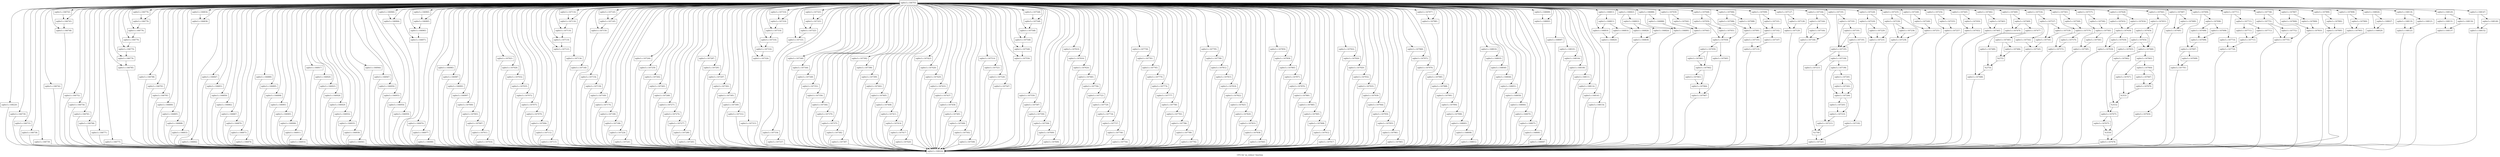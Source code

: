 digraph "CFG for 'yy_reduce' function" {
	label="CFG for 'yy_reduce' function";

	Node0x55c0f7adc270 [shape=record,label="{sqlite3.c:166703:}"];
	Node0x55c0f7adc270 -> Node0x55c0f88b5830;
	Node0x55c0f7adc270 -> Node0x55c0f88b5cb0;
	Node0x55c0f7adc270 -> Node0x55c0f88b60f0;
	Node0x55c0f7adc270 -> Node0x55c0f88b6530;
	Node0x55c0f7adc270 -> Node0x55c0f60b4670;
	Node0x55c0f7adc270 -> Node0x55c0f60caad0;
	Node0x55c0f7adc270 -> Node0x55c0f88b6cb0;
	Node0x55c0f7adc270 -> Node0x55c0f88b7920;
	Node0x55c0f7adc270 -> Node0x55c0f88b79a0;
	Node0x55c0f7adc270 -> Node0x55c0f88b8110;
	Node0x55c0f7adc270 -> Node0x55c0f60cab20;
	Node0x55c0f7adc270 -> Node0x55c0f60cab70;
	Node0x55c0f7adc270 -> Node0x55c0f88b98e0;
	Node0x55c0f7adc270 -> Node0x55c0f88ba740;
	Node0x55c0f7adc270 -> Node0x55c0f60c7480;
	Node0x55c0f7adc270 -> Node0x55c0f67d1410;
	Node0x55c0f7adc270 -> Node0x55c0f88b90e0;
	Node0x55c0f7adc270 -> Node0x55c0f88baef0;
	Node0x55c0f7adc270 -> Node0x55c0f88bc430;
	Node0x55c0f7adc270 -> Node0x55c0f88bc480;
	Node0x55c0f7adc270 -> Node0x55c0f88bc4d0;
	Node0x55c0f7adc270 -> Node0x55c0f88bc550;
	Node0x55c0f7adc270 -> Node0x55c0f88bc920;
	Node0x55c0f7adc270 -> Node0x55c0f88bce20;
	Node0x55c0f7adc270 -> Node0x55c0f88bd9c0;
	Node0x55c0f7adc270 -> Node0x55c0f60cb430;
	Node0x55c0f7adc270 -> Node0x55c0f88be230;
	Node0x55c0f7adc270 -> Node0x55c0f88bfab0;
	Node0x55c0f7adc270 -> Node0x55c0f88c0b00;
	Node0x55c0f7adc270 -> Node0x55c0f88c3490;
	Node0x55c0f7adc270 -> Node0x55c0f88c5c50;
	Node0x55c0f7adc270 -> Node0x55c0f60c7570;
	Node0x55c0f7adc270 -> Node0x55c0f88c75e0;
	Node0x55c0f7adc270 -> Node0x55c0f88c8960;
	Node0x55c0f7adc270 -> Node0x55c0f88ca100;
	Node0x55c0f7adc270 -> Node0x55c0f88cb8d0;
	Node0x55c0f7adc270 -> Node0x55c0f88ccff0;
	Node0x55c0f7adc270 -> Node0x55c0f88cd730;
	Node0x55c0f7adc270 -> Node0x55c0f88cde60;
	Node0x55c0f7adc270 -> Node0x55c0f88ce6c0;
	Node0x55c0f7adc270 -> Node0x55c0f60c7660;
	Node0x55c0f7adc270 -> Node0x55c0f88cef10;
	Node0x55c0f7adc270 -> Node0x55c0f88d2590;
	Node0x55c0f7adc270 -> Node0x55c0f59859b0;
	Node0x55c0f7adc270 -> Node0x55c0f5f0d750;
	Node0x55c0f7adc270 -> Node0x55c0f60c75c0;
	Node0x55c0f7adc270 -> Node0x55c0f60c77b0;
	Node0x55c0f7adc270 -> Node0x55c0f60cbac0;
	Node0x55c0f7adc270 -> Node0x55c0f60c8c20;
	Node0x55c0f7adc270 -> Node0x55c0f60cb930;
	Node0x55c0f7adc270 -> Node0x55c0f60cb980;
	Node0x55c0f7adc270 -> Node0x55c0f60c8c70;
	Node0x55c0f7adc270 -> Node0x55c0f60c8cc0;
	Node0x55c0f7adc270 -> Node0x55c0f88d59f0;
	Node0x55c0f7adc270 -> Node0x55c0f88ddf70;
	Node0x55c0f7adc270 -> Node0x55c0f88de580;
	Node0x55c0f7adc270 -> Node0x55c0f88dfa00;
	Node0x55c0f7adc270 -> Node0x55c0f88e05e0;
	Node0x55c0f7adc270 -> Node0x55c0f88e11c0;
	Node0x55c0f7adc270 -> Node0x55c0f88e20e0;
	Node0x55c0f7adc270 -> Node0x55c0f88e30f0;
	Node0x55c0f7adc270 -> Node0x55c0f88e36d0;
	Node0x55c0f7adc270 -> Node0x55c0f88e3cb0;
	Node0x55c0f7adc270 -> Node0x55c0f88e4260;
	Node0x55c0f7adc270 -> Node0x55c0f88e4810;
	Node0x55c0f7adc270 -> Node0x55c0f88e4df0;
	Node0x55c0f7adc270 -> Node0x55c0f88e53d0;
	Node0x55c0f7adc270 -> Node0x55c0f88e5420;
	Node0x55c0f7adc270 -> Node0x55c0f88e5db0;
	Node0x55c0f7adc270 -> Node0x55c0f88e5e30;
	Node0x55c0f7adc270 -> Node0x55c0f88e5f20;
	Node0x55c0f7adc270 -> Node0x55c0f88e6010;
	Node0x55c0f7adc270 -> Node0x55c0f88e6660;
	Node0x55c0f7adc270 -> Node0x55c0f88e6c40;
	Node0x55c0f7adc270 -> Node0x55c0f88e7170;
	Node0x55c0f7adc270 -> Node0x55c0f88e7de0;
	Node0x55c0f7adc270 -> Node0x55c0f88e89a0;
	Node0x55c0f7adc270 -> Node0x55c0f88e9dc0;
	Node0x55c0f7adc270 -> Node0x55c0f88eadc0;
	Node0x55c0f7adc270 -> Node0x55c0f88eb8e0;
	Node0x55c0f7adc270 -> Node0x55c0f88ec200;
	Node0x55c0f7adc270 -> Node0x55c0f88ec7b0;
	Node0x55c0f7adc270 -> Node0x55c0f88ecd60;
	Node0x55c0f7adc270 -> Node0x55c0f60cb8e0;
	Node0x55c0f7adc270 -> Node0x55c0f60cb480;
	Node0x55c0f7adc270 -> Node0x55c0f88ed5b0;
	Node0x55c0f7adc270 -> Node0x55c0f6448820;
	Node0x55c0f7adc270 -> Node0x55c0f67d14b0;
	Node0x55c0f7adc270 -> Node0x55c0f69a3db0;
	Node0x55c0f7adc270 -> Node0x55c0f67d1460;
	Node0x55c0f7adc270 -> Node0x55c0f88fd1e0;
	Node0x55c0f7adc270 -> Node0x55c0f88c6510;
	Node0x55c0f7adc270 -> Node0x55c0f88c6af0;
	Node0x55c0f7adc270 -> Node0x55c0f89038f0;
	Node0x55c0f7adc270 -> Node0x55c0f8907500;
	Node0x55c0f7adc270 -> Node0x55c0f89083f0;
	Node0x55c0f7adc270 -> Node0x55c0f890b150;
	Node0x55c0f7adc270 -> Node0x55c0f890b700;
	Node0x55c0f7adc270 -> Node0x55c0f890bcb0;
	Node0x55c0f7adc270 -> Node0x55c0f890bd00;
	Node0x55c0f7adc270 -> Node0x55c0f890bdf0;
	Node0x55c0f7adc270 -> Node0x55c0f890bee0;
	Node0x55c0f7adc270 -> Node0x55c0f890bfd0;
	Node0x55c0f7adc270 -> Node0x55c0f890c5f0;
	Node0x55c0f7adc270 -> Node0x55c0f5f0d520;
	Node0x55c0f7adc270 -> Node0x55c0f5985910;
	Node0x55c0f7adc270 -> Node0x55c0f8912b40;
	Node0x55c0f7adc270 -> Node0x55c0f8912b90;
	Node0x55c0f7adc270 -> Node0x55c0f8912c50;
	Node0x55c0f7adc270 -> Node0x55c0f89136c0;
	Node0x55c0f7adc270 -> Node0x55c0f8913c70;
	Node0x55c0f7adc270 -> Node0x55c0f60caa80;
	Node0x55c0f7adc270 -> Node0x55c0f8916b30;
	Node0x55c0f7adc270 -> Node0x55c0f8917e40;
	Node0x55c0f7adc270 -> Node0x55c0f60ca990;
	Node0x55c0f7adc270 -> Node0x55c0f60caa30;
	Node0x55c0f7adc270 -> Node0x55c0f8919740;
	Node0x55c0f7adc270 -> Node0x55c0f892a270;
	Node0x55c0f7adc270 -> Node0x55c0f892bc20;
	Node0x55c0f7adc270 -> Node0x55c0f5f158a0;
	Node0x55c0f7adc270 -> Node0x55c0f892ff00;
	Node0x55c0f7adc270 -> Node0x55c0f89309e0;
	Node0x55c0f7adc270 -> Node0x55c0f8931820;
	Node0x55c0f7adc270 -> Node0x55c0f60c7110;
	Node0x55c0f7adc270 -> Node0x55c0f8935af0;
	Node0x55c0f7adc270 -> Node0x55c0f89360a0;
	Node0x55c0f7adc270 -> Node0x55c0f63a2df0;
	Node0x55c0f7adc270 -> Node0x55c0f8936950;
	Node0x55c0f7adc270 -> Node0x55c0f8938d80;
	Node0x55c0f7adc270 -> Node0x55c0f8939ca0;
	Node0x55c0f7adc270 -> Node0x55c0f893abf0;
	Node0x55c0f7adc270 -> Node0x55c0f893b770;
	Node0x55c0f7adc270 -> Node0x55c0f893c170;
	Node0x55c0f7adc270 -> Node0x55c0f893cd50;
	Node0x55c0f7adc270 -> Node0x55c0f893d670;
	Node0x55c0f7adc270 -> Node0x55c0f5f0d480;
	Node0x55c0f7adc270 -> Node0x55c0f893eb90;
	Node0x55c0f7adc270 -> Node0x55c0f8940ea0;
	Node0x55c0f7adc270 -> Node0x55c0f8941450;
	Node0x55c0f7adc270 -> Node0x55c0f8941a00;
	Node0x55c0f7adc270 -> Node0x55c0f8941fe0;
	Node0x55c0f7adc270 -> Node0x55c0f89425c0;
	Node0x55c0f7adc270 -> Node0x55c0f8942610;
	Node0x55c0f7adc270 -> Node0x55c0f89426d0;
	Node0x55c0f7adc270 -> Node0x55c0f89427c0;
	Node0x55c0f7adc270 -> Node0x55c0f89428b0;
	Node0x55c0f7adc270 -> Node0x55c0f89429a0;
	Node0x55c0f7adc270 -> Node0x55c0f8942fc0;
	Node0x55c0f7adc270 -> Node0x55c0f8943010;
	Node0x55c0f7adc270 -> Node0x55c0f8943100;
	Node0x55c0f7adc270 -> Node0x55c0f89431f0;
	Node0x55c0f7adc270 -> Node0x55c0f8943b80;
	Node0x55c0f7adc270 -> Node0x55c0f89446d0;
	Node0x55c0f7adc270 -> Node0x55c0f8945590;
	Node0x55c0f7adc270 -> Node0x55c0f8946450;
	Node0x55c0f7adc270 -> Node0x55c0f61a17e0;
	Node0x55c0f7adc270 -> Node0x55c0f60c7520;
	Node0x55c0f7adc270 -> Node0x55c0f8947480;
	Node0x55c0f7adc270 -> Node0x55c0f651e570;
	Node0x55c0f7adc270 -> Node0x55c0f60ca9e0;
	Node0x55c0f7adc270 -> Node0x55c0f5f0c380;
	Node0x55c0f7adc270 -> Node0x55c0f5f0d570;
	Node0x55c0f7adc270 -> Node0x55c0f894a3b0;
	Node0x55c0f7adc270 -> Node0x55c0f626d960;
	Node0x55c0f7adc270 -> Node0x55c0f8951ba0;
	Node0x55c0f7adc270 -> Node0x55c0f8953f10;
	Node0x55c0f7adc270 -> Node0x55c0f89549f0;
	Node0x55c0f7adc270 -> Node0x55c0f651e1a0;
	Node0x55c0f7adc270 -> Node0x55c0f89551d0;
	Node0x55c0f7adc270 -> Node0x55c0f8957e10;
	Node0x55c0f7adc270 -> Node0x55c0f8958f00;
	Node0x55c0f7adc270 -> Node0x55c0f8959b90;
	Node0x55c0f7adc270 -> Node0x55c0f895a140;
	Node0x55c0f7adc270 -> Node0x55c0f895aa90;
	Node0x55c0f7adc270 -> Node0x55c0f60cbb60;
	Node0x55c0f7adc270 -> Node0x55c0f895b320;
	Node0x55c0f7adc270 -> Node0x55c0f895cdc0;
	Node0x55c0f7adc270 -> Node0x55c0f895db10;
	Node0x55c0f7adc270 -> Node0x55c0f895fda0;
	Node0x55c0f7adc270 -> Node0x55c0f5f15ae0;
	Node0x55c0f7adc270 -> Node0x55c0f8963410;
	Node0x55c0f7adc270 -> Node0x55c0f8966e50;
	Node0x55c0f7adc270 -> Node0x55c0f896ccc0;
	Node0x55c0f7adc270 -> Node0x55c0f5984ab0;
	Node0x55c0f7adc270 -> Node0x55c0f5985960;
	Node0x55c0f7adc270 -> Node0x55c0f5f0a090;
	Node0x55c0f7adc270 -> Node0x55c0f896d580;
	Node0x55c0f7adc270 -> Node0x55c0f67ae8e0;
	Node0x55c0f7adc270 -> Node0x55c0f8974030;
	Node0x55c0f7adc270 -> Node0x55c0f89768c0;
	Node0x55c0f7adc270 -> Node0x55c0f897a320;
	Node0x55c0f7adc270 -> Node0x55c0f5f0a040;
	Node0x55c0f7adc270 -> Node0x55c0f897abb0;
	Node0x55c0f7adc270 -> Node0x55c0f897b560;
	Node0x55c0f7adc270 -> Node0x55c0f897b5e0;
	Node0x55c0f7adc270 -> Node0x55c0f897b630;
	Node0x55c0f7adc270 -> Node0x55c0f897b6f0;
	Node0x55c0f7adc270 -> Node0x55c0f897c960;
	Node0x55c0f7adc270 -> Node0x55c0f897d9a0;
	Node0x55c0f7adc270 -> Node0x55c0f8981f30;
	Node0x55c0f7adc270 -> Node0x55c0f8986ba0;
	Node0x55c0f7adc270 -> Node0x55c0f8987a60;
	Node0x55c0f7adc270 -> Node0x55c0f8988610;
	Node0x55c0f7adc270 -> Node0x55c0f67d1550;
	Node0x55c0f7adc270 -> Node0x55c0f8989b60;
	Node0x55c0f7adc270 -> Node0x55c0f898c5b0;
	Node0x55c0f7adc270 -> Node0x55c0f898d6e0;
	Node0x55c0f7adc270 -> Node0x55c0f898f540;
	Node0x55c0f7adc270 -> Node0x55c0f898fb20;
	Node0x55c0f7adc270 -> Node0x55c0f8993a40;
	Node0x55c0f7adc270 -> Node0x55c0f899d9d0;
	Node0x55c0f7adc270 -> Node0x55c0f89a1110;
	Node0x55c0f7adc270 -> Node0x55c0f89a3630;
	Node0x55c0f7adc270 -> Node0x55c0f89a7d60;
	Node0x55c0f7adc270 -> Node0x55c0f89a9580;
	Node0x55c0f7adc270 -> Node0x55c0f89ad650;
	Node0x55c0f7adc270 -> Node0x55c0f89af1d0;
	Node0x55c0f7adc270 -> Node0x55c0f89b09e0;
	Node0x55c0f7adc270 -> Node0x55c0f89b1300;
	Node0x55c0f7adc270 -> Node0x55c0f89b21a0;
	Node0x55c0f7adc270 -> Node0x55c0f89b2ca0;
	Node0x55c0f7adc270 -> Node0x55c0f89b3650;
	Node0x55c0f7adc270 -> Node0x55c0f89b6e40;
	Node0x55c0f7adc270 -> Node0x55c0f89b7450;
	Node0x55c0f7adc270 -> Node0x55c0f89b7a00;
	Node0x55c0f7adc270 -> Node0x55c0f67d15e0;
	Node0x55c0f7adc270 -> Node0x55c0f89b82d0;
	Node0x55c0f7adc270 -> Node0x55c0f60ca3a0;
	Node0x55c0f7adc270 -> Node0x55c0f651e3d0;
	Node0x55c0f7adc270 -> Node0x55c0f89babe0;
	Node0x55c0f7adc270 -> Node0x55c0f635c0b0;
	Node0x55c0f7adc270 -> Node0x55c0f89bd280;
	Node0x55c0f7adc270 -> Node0x55c0f89bf080;
	Node0x55c0f7adc270 -> Node0x55c0f89bfe80;
	Node0x55c0f7adc270 -> Node0x55c0f89c0cb0;
	Node0x55c0f7adc270 -> Node0x55c0f64eb340;
	Node0x55c0f7adc270 -> Node0x55c0f89c7230;
	Node0x55c0f7adc270 -> Node0x55c0f89c7b20;
	Node0x55c0f7adc270 -> Node0x55c0f89c8130;
	Node0x55c0f7adc270 -> Node0x55c0f89c86e0;
	Node0x55c0f7adc270 -> Node0x55c0f89c95a0;
	Node0x55c0f7adc270 -> Node0x55c0f89ca4c0;
	Node0x55c0f7adc270 -> Node0x55c0f89caaa0;
	Node0x55c0f7adc270 -> Node0x55c0f89cb3f0;
	Node0x55c0f7adc270 -> Node0x55c0f89cc950;
	Node0x55c0f7adc270 -> Node0x55c0f89cd460;
	Node0x55c0f7adc270 -> Node0x55c0f89ce240;
	Node0x55c0f7adc270 -> Node0x55c0f89ce7d0;
	Node0x55c0f7adc270 -> Node0x55c0f89ced60;
	Node0x55c0f7adc270 -> Node0x55c0f64eb160;
	Node0x55c0f7adc270 -> Node0x55c0f64eb110;
	Node0x55c0f7adc270 -> Node0x55c0f64e8c80;
	Node0x55c0f7adc270 -> Node0x55c0f64eb410;
	Node0x55c0f7adc270 -> Node0x55c0f89d82f0;
	Node0x55c0f7adc270 -> Node0x55c0f89da0e0;
	Node0x55c0f7adc270 -> Node0x55c0f89da6c0;
	Node0x55c0f7adc270 -> Node0x55c0f89daca0;
	Node0x55c0f7adc270 -> Node0x55c0f64e8cd0;
	Node0x55c0f7adc270 -> Node0x55c0f60b3560;
	Node0x55c0f7adc270 -> Node0x55c0f60b3510;
	Node0x55c0f7adc270 -> Node0x55c0f6180f70;
	Node0x55c0f7adc270 -> Node0x55c0f89db420;
	Node0x55c0f7adc270 -> Node0x55c0f6091110;
	Node0x55c0f7adc270 -> Node0x55c0f89de3e0;
	Node0x55c0f7adc270 -> Node0x55c0f5f15490;
	Node0x55c0f7adc270 -> Node0x55c0f5f15760;
	Node0x55c0f7adc270 -> Node0x55c0f59c91c0;
	Node0x55c0f7adc270 -> Node0x55c0f5f157b0;
	Node0x55c0f7adc270 -> Node0x55c0f5f15850;
	Node0x55c0f7adc270 -> Node0x55c0f6587030;
	Node0x55c0f7adc270 -> Node0x55c0f89df280;
	Node0x55c0f7adc270 -> Node0x55c0f658baa0;
	Node0x55c0f7adc270 -> Node0x55c0f6587080;
	Node0x55c0f7adc270 -> Node0x55c0f88fda70;
	Node0x55c0f7adc270 -> Node0x55c0f65870d0;
	Node0x55c0f7adc270 -> Node0x55c0f64498d0;
	Node0x55c0f7adc270 -> Node0x55c0f88ff110;
	Node0x55c0f7adc270 -> Node0x55c0f8900610;
	Node0x55c0f7adc270 -> Node0x55c0f8900b40;
	Node0x55c0f7adc270 -> Node0x55c0f6191020;
	Node0x55c0f7adc270 -> Node0x55c0f6191110;
	Node0x55c0f7adc270 -> Node0x55c0f8901410;
	Node0x55c0f7adc270 -> Node0x55c0f89f48e0;
	Node0x55c0f7adc270 -> Node0x55c0f67ae890;
	Node0x55c0f7adc270 -> Node0x55c0f89f8cb0;
	Node0x55c0f7adc270 -> Node0x55c0f67ae840;
	Node0x55c0f7adc270 -> Node0x55c0f89f9580;
	Node0x55c0f7adc270 -> Node0x55c0f89fc2d0;
	Node0x55c0f7adc270 -> Node0x55c0f89fd540;
	Node0x55c0f7adc270 -> Node0x55c0f89fea10;
	Node0x55c0f7adc270 -> Node0x55c0f89ff330;
	Node0x55c0f7adc270 -> Node0x55c0f67ae7f0;
	Node0x55c0f7adc270 -> Node0x55c0f8a004f0;
	Node0x55c0f7adc270 -> Node0x55c0f8a03d30;
	Node0x55c0f7adc270 -> Node0x55c0f8a05400;
	Node0x55c0f7adc270 -> Node0x55c0f8a054b0;
	Node0x55c0f7adc270 -> Node0x55c0f8a065c0;
	Node0x55c0f7adc270 -> Node0x55c0f8a079a0;
	Node0x55c0f7adc270 -> Node0x55c0f8a07f80;
	Node0x55c0f7adc270 -> Node0x55c0f8a088d0;
	Node0x55c0f7adc270 -> Node0x55c0f8a09250;
	Node0x55c0f7adc270 -> Node0x55c0f8a09b40;
	Node0x55c0f7adc270 -> Node0x55c0f8a0a490;
	Node0x55c0f7adc270 -> Node0x55c0f8a0c8f0;
	Node0x55c0f7adc270 -> Node0x55c0f8a0ebd0;
	Node0x55c0f7adc270 -> Node0x55c0f8a0f580;
	Node0x55c0f7adc270 -> Node0x55c0f8a11840;
	Node0x55c0f88b5cb0 [shape=record,label="{sqlite3.c:166730:}"];
	Node0x55c0f88b5cb0 -> Node0x55c0f88b5740;
	Node0x55c0f88b60f0 [shape=record,label="{sqlite3.c:166733:}"];
	Node0x55c0f88b60f0 -> Node0x55c0f88b5740;
	Node0x55c0f88b6530 [shape=record,label="{sqlite3.c:166736:}"];
	Node0x55c0f88b6530 -> Node0x55c0f88b5740;
	Node0x55c0f60b4670 [shape=record,label="{sqlite3.c:166739:}"];
	Node0x55c0f60b4670 -> Node0x55c0f88b5740;
	Node0x55c0f60caad0 [shape=record,label="{sqlite3.c:166742:}"];
	Node0x55c0f60caad0 -> Node0x55c0f88b5740;
	Node0x55c0f88b6cb0 [shape=record,label="{sqlite3.c:166743:}"];
	Node0x55c0f88b6cb0 -> Node0x55c0f88b7920;
	Node0x55c0f88b7920 [shape=record,label="{sqlite3.c:166743:}"];
	Node0x55c0f88b7920 -> Node0x55c0f88b79a0;
	Node0x55c0f88b79a0 [shape=record,label="{sqlite3.c:166748:}"];
	Node0x55c0f88b79a0 -> Node0x55c0f88b5740;
	Node0x55c0f88b8110 [shape=record,label="{sqlite3.c:166752:}"];
	Node0x55c0f88b8110 -> Node0x55c0f88b5740;
	Node0x55c0f60cab20 [shape=record,label="{sqlite3.c:166756:}"];
	Node0x55c0f60cab20 -> Node0x55c0f88b5740;
	Node0x55c0f60cab70 [shape=record,label="{sqlite3.c:166761:}"];
	Node0x55c0f60cab70 -> Node0x55c0f88b5740;
	Node0x55c0f88b98e0 [shape=record,label="{sqlite3.c:166766:}"];
	Node0x55c0f88b98e0 -> Node0x55c0f88b5740;
	Node0x55c0f88ba740 [shape=record,label="{sqlite3.c:166771:}"];
	Node0x55c0f88ba740 -> Node0x55c0f88b5740;
	Node0x55c0f60c7480 [shape=record,label="{sqlite3.c:166775:}"];
	Node0x55c0f60c7480 -> Node0x55c0f88b5740;
	Node0x55c0f67d1410 [shape=record,label="{sqlite3.c:166776:}"];
	Node0x55c0f67d1410 -> Node0x55c0f88b90e0;
	Node0x55c0f88b90e0 [shape=record,label="{sqlite3.c:166776:}"];
	Node0x55c0f88b90e0 -> Node0x55c0f88baef0;
	Node0x55c0f88baef0 [shape=record,label="{sqlite3.c:166776:}"];
	Node0x55c0f88baef0 -> Node0x55c0f88bc430;
	Node0x55c0f88bc430 [shape=record,label="{sqlite3.c:166776:}"];
	Node0x55c0f88bc430 -> Node0x55c0f88bc480;
	Node0x55c0f88bc480 [shape=record,label="{sqlite3.c:166776:}"];
	Node0x55c0f88bc480 -> Node0x55c0f88bc4d0;
	Node0x55c0f88bc4d0 [shape=record,label="{sqlite3.c:166776:}"];
	Node0x55c0f88bc4d0 -> Node0x55c0f88bc550;
	Node0x55c0f88bc550 [shape=record,label="{sqlite3.c:166785:}"];
	Node0x55c0f88bc550 -> Node0x55c0f88b5740;
	Node0x55c0f88bc920 [shape=record,label="{sqlite3.c:166788:}"];
	Node0x55c0f88bc920 -> Node0x55c0f88b5740;
	Node0x55c0f88bce20 [shape=record,label="{sqlite3.c:166791:}"];
	Node0x55c0f88bce20 -> Node0x55c0f88b5740;
	Node0x55c0f88bd9c0 [shape=record,label="{sqlite3.c:166795:}"];
	Node0x55c0f88bd9c0 -> Node0x55c0f88b5740;
	Node0x55c0f60cb430 [shape=record,label="{sqlite3.c:166800:}"];
	Node0x55c0f60cb430 -> Node0x55c0f88b5740;
	Node0x55c0f88be230 [shape=record,label="{sqlite3.c:166805:}"];
	Node0x55c0f88be230 -> Node0x55c0f88b5740;
	Node0x55c0f88bfab0 [shape=record,label="{sqlite3.c:166808:}"];
	Node0x55c0f88bfab0 -> Node0x55c0f88b5740;
	Node0x55c0f88c0b00 [shape=record,label="{sqlite3.c:166813:}"];
	Node0x55c0f88c0b00 -> Node0x55c0f88c0d50;
	Node0x55c0f88c0b00 -> Node0x55c0f88c0d00;
	Node0x55c0f88c0d50 [shape=record,label="{sqlite3.c:166813:}"];
	Node0x55c0f88c0d50 -> Node0x55c0f88c0c60;
	Node0x55c0f88c0d50 -> Node0x55c0f88c0d00;
	Node0x55c0f88c0c60 [shape=record,label="{sqlite3.c:166814:}"];
	Node0x55c0f88c0c60 -> Node0x55c0f88c0cb0;
	Node0x55c0f88c0d00 [shape=record,label="{sqlite3.c:166816:}"];
	Node0x55c0f88c0d00 -> Node0x55c0f88c0cb0;
	Node0x55c0f88c0cb0 [shape=record,label="{sqlite3.c:166820:}"];
	Node0x55c0f88c0cb0 -> Node0x55c0f88b5740;
	Node0x55c0f88c3490 [shape=record,label="{sqlite3.c:166823:}"];
	Node0x55c0f88c3490 -> Node0x55c0f88c36e0;
	Node0x55c0f88c3490 -> Node0x55c0f88c3690;
	Node0x55c0f88c36e0 [shape=record,label="{sqlite3.c:166823:}"];
	Node0x55c0f88c36e0 -> Node0x55c0f88c35f0;
	Node0x55c0f88c36e0 -> Node0x55c0f88c3690;
	Node0x55c0f88c35f0 [shape=record,label="{sqlite3.c:166824:}"];
	Node0x55c0f88c35f0 -> Node0x55c0f88c3640;
	Node0x55c0f88c3690 [shape=record,label="{sqlite3.c:166826:}"];
	Node0x55c0f88c3690 -> Node0x55c0f88c3640;
	Node0x55c0f88c3640 [shape=record,label="{sqlite3.c:166830:}"];
	Node0x55c0f88c3640 -> Node0x55c0f88b5740;
	Node0x55c0f88c5c50 [shape=record,label="{sqlite3.c:166833:}"];
	Node0x55c0f88c5c50 -> Node0x55c0f88b5740;
	Node0x55c0f60c7570 [shape=record,label="{sqlite3.c:166834:}"];
	Node0x55c0f60c7570 -> Node0x55c0f88c75e0;
	Node0x55c0f88c75e0 [shape=record,label="{sqlite3.c:166838:}"];
	Node0x55c0f88c75e0 -> Node0x55c0f88b5740;
	Node0x55c0f88c8960 [shape=record,label="{sqlite3.c:166842:}"];
	Node0x55c0f88c8960 -> Node0x55c0f88b5740;
	Node0x55c0f88ca100 [shape=record,label="{sqlite3.c:166847:}"];
	Node0x55c0f88ca100 -> Node0x55c0f88b5740;
	Node0x55c0f88cb8d0 [shape=record,label="{sqlite3.c:166851:}"];
	Node0x55c0f88cb8d0 -> Node0x55c0f88b5740;
	Node0x55c0f88ccff0 [shape=record,label="{sqlite3.c:166856:}"];
	Node0x55c0f88ccff0 -> Node0x55c0f88b5740;
	Node0x55c0f88cd730 [shape=record,label="{sqlite3.c:166862:}"];
	Node0x55c0f88cd730 -> Node0x55c0f88b5740;
	Node0x55c0f88cde60 [shape=record,label="{sqlite3.c:166867:}"];
	Node0x55c0f88cde60 -> Node0x55c0f88b5740;
	Node0x55c0f88ce6c0 [shape=record,label="{sqlite3.c:166870:}"];
	Node0x55c0f88ce6c0 -> Node0x55c0f88b5740;
	Node0x55c0f60c7660 [shape=record,label="{sqlite3.c:166873:}"];
	Node0x55c0f60c7660 -> Node0x55c0f88b5740;
	Node0x55c0f88cef10 [shape=record,label="{sqlite3.c:166876:}"];
	Node0x55c0f88cef10 -> Node0x55c0f88b5740;
	Node0x55c0f88d2590 [shape=record,label="{sqlite3.c:166880:}"];
	Node0x55c0f88d2590 -> Node0x55c0f88b5740;
	Node0x55c0f59859b0 [shape=record,label="{sqlite3.c:166886:}"];
	Node0x55c0f59859b0 -> Node0x55c0f67d1500;
	Node0x55c0f59859b0 -> Node0x55c0f88d4d10;
	Node0x55c0f67d1500 [shape=record,label="{sqlite3.c:166888:}"];
	Node0x55c0f67d1500 -> Node0x55c0f88d4d10;
	Node0x55c0f88d4d10 [shape=record,label="{sqlite3.c:166891:}"];
	Node0x55c0f88d4d10 -> Node0x55c0f88b5740;
	Node0x55c0f5f0d750 [shape=record,label="{sqlite3.c:166895:}"];
	Node0x55c0f5f0d750 -> Node0x55c0f88b5740;
	Node0x55c0f60c75c0 [shape=record,label="{sqlite3.c:166898:}"];
	Node0x55c0f60c75c0 -> Node0x55c0f88b5740;
	Node0x55c0f60c77b0 [shape=record,label="{sqlite3.c:166901:}"];
	Node0x55c0f60c77b0 -> Node0x55c0f88b5740;
	Node0x55c0f60cbac0 [shape=record,label="{sqlite3.c:166905:}"];
	Node0x55c0f60cbac0 -> Node0x55c0f88b5740;
	Node0x55c0f60c8c20 [shape=record,label="{sqlite3.c:166908:}"];
	Node0x55c0f60c8c20 -> Node0x55c0f88b5740;
	Node0x55c0f60cb930 [shape=record,label="{sqlite3.c:166911:}"];
	Node0x55c0f60cb930 -> Node0x55c0f88b5740;
	Node0x55c0f60cb980 [shape=record,label="{sqlite3.c:166914:}"];
	Node0x55c0f60cb980 -> Node0x55c0f88b5740;
	Node0x55c0f60c8c70 [shape=record,label="{sqlite3.c:166917:}"];
	Node0x55c0f60c8c70 -> Node0x55c0f88b5740;
	Node0x55c0f60c8cc0 [shape=record,label="{sqlite3.c:166920:}"];
	Node0x55c0f60c8cc0 -> Node0x55c0f88b5740;
	Node0x55c0f88d59f0 [shape=record,label="{sqlite3.c:166923:}"];
	Node0x55c0f88d59f0 -> Node0x55c0f88b5740;
	Node0x55c0f88ddf70 [shape=record,label="{sqlite3.c:166926:}"];
	Node0x55c0f88ddf70 -> Node0x55c0f88b5740;
	Node0x55c0f88de580 [shape=record,label="{sqlite3.c:166929:}"];
	Node0x55c0f88de580 -> Node0x55c0f88b5740;
	Node0x55c0f88dfa00 [shape=record,label="{sqlite3.c:166932:}"];
	Node0x55c0f88dfa00 -> Node0x55c0f88b5740;
	Node0x55c0f88e05e0 [shape=record,label="{sqlite3.c:166935:}"];
	Node0x55c0f88e05e0 -> Node0x55c0f88b5740;
	Node0x55c0f88e11c0 [shape=record,label="{sqlite3.c:166938:}"];
	Node0x55c0f88e11c0 -> Node0x55c0f88b5740;
	Node0x55c0f88e20e0 [shape=record,label="{sqlite3.c:166941:}"];
	Node0x55c0f88e20e0 -> Node0x55c0f88b5740;
	Node0x55c0f88e30f0 [shape=record,label="{sqlite3.c:166944:}"];
	Node0x55c0f88e30f0 -> Node0x55c0f88b5740;
	Node0x55c0f88e36d0 [shape=record,label="{sqlite3.c:166947:}"];
	Node0x55c0f88e36d0 -> Node0x55c0f88b5740;
	Node0x55c0f88e3cb0 [shape=record,label="{sqlite3.c:166950:}"];
	Node0x55c0f88e3cb0 -> Node0x55c0f88b5740;
	Node0x55c0f88e4260 [shape=record,label="{sqlite3.c:166953:}"];
	Node0x55c0f88e4260 -> Node0x55c0f88b5740;
	Node0x55c0f88e4810 [shape=record,label="{sqlite3.c:166956:}"];
	Node0x55c0f88e4810 -> Node0x55c0f88b5740;
	Node0x55c0f88e4df0 [shape=record,label="{sqlite3.c:166959:}"];
	Node0x55c0f88e4df0 -> Node0x55c0f88b5740;
	Node0x55c0f88e53d0 [shape=record,label="{sqlite3.c:166960:}"];
	Node0x55c0f88e53d0 -> Node0x55c0f88e5420;
	Node0x55c0f88e5420 [shape=record,label="{sqlite3.c:166964:}"];
	Node0x55c0f88e5420 -> Node0x55c0f88b5740;
	Node0x55c0f88e5db0 [shape=record,label="{sqlite3.c:166965:}"];
	Node0x55c0f88e5db0 -> Node0x55c0f88e5e30;
	Node0x55c0f88e5e30 [shape=record,label="{sqlite3.c:166965:}"];
	Node0x55c0f88e5e30 -> Node0x55c0f88e5f20;
	Node0x55c0f88e5f20 [shape=record,label="{sqlite3.c:166965:}"];
	Node0x55c0f88e5f20 -> Node0x55c0f88e6010;
	Node0x55c0f88e6010 [shape=record,label="{sqlite3.c:166971:}"];
	Node0x55c0f88e6010 -> Node0x55c0f88b5740;
	Node0x55c0f88e6660 [shape=record,label="{sqlite3.c:166974:}"];
	Node0x55c0f88e6660 -> Node0x55c0f88b5740;
	Node0x55c0f88e6c40 [shape=record,label="{sqlite3.c:166977:}"];
	Node0x55c0f88e6c40 -> Node0x55c0f88b5740;
	Node0x55c0f88e7170 [shape=record,label="{sqlite3.c:166980:}"];
	Node0x55c0f88e7170 -> Node0x55c0f88b5740;
	Node0x55c0f88e7de0 [shape=record,label="{sqlite3.c:166983:}"];
	Node0x55c0f88e7de0 -> Node0x55c0f88b5740;
	Node0x55c0f88e89a0 [shape=record,label="{sqlite3.c:166987:}"];
	Node0x55c0f88e89a0 -> Node0x55c0f88b5740;
	Node0x55c0f88e9dc0 [shape=record,label="{sqlite3.c:166991:}"];
	Node0x55c0f88e9dc0 -> Node0x55c0f88b5740;
	Node0x55c0f88eadc0 [shape=record,label="{sqlite3.c:166997:}"];
	Node0x55c0f88eadc0 -> Node0x55c0f88b5740;
	Node0x55c0f88eb8e0 [shape=record,label="{sqlite3.c:167000:}"];
	Node0x55c0f88eb8e0 -> Node0x55c0f88b5740;
	Node0x55c0f88ec200 [shape=record,label="{sqlite3.c:167003:}"];
	Node0x55c0f88ec200 -> Node0x55c0f88b5740;
	Node0x55c0f88ec7b0 [shape=record,label="{sqlite3.c:167007:}"];
	Node0x55c0f88ec7b0 -> Node0x55c0f88b5740;
	Node0x55c0f88ecd60 [shape=record,label="{sqlite3.c:167011:}"];
	Node0x55c0f88ecd60 -> Node0x55c0f88b5740;
	Node0x55c0f60cb8e0 [shape=record,label="{sqlite3.c:167016:}"];
	Node0x55c0f60cb8e0 -> Node0x55c0f88b5740;
	Node0x55c0f60cb480 [shape=record,label="{sqlite3.c:167021:}"];
	Node0x55c0f60cb480 -> Node0x55c0f88b5740;
	Node0x55c0f88ed5b0 [shape=record,label="{sqlite3.c:167026:}"];
	Node0x55c0f88ed5b0 -> Node0x55c0f88b5740;
	Node0x55c0f6448820 [shape=record,label="{sqlite3.c:167032:}"];
	Node0x55c0f6448820 -> Node0x55c0f88b5740;
	Node0x55c0f67d14b0 [shape=record,label="{sqlite3.c:167035:}"];
	Node0x55c0f67d14b0 -> Node0x55c0f88b5740;
	Node0x55c0f69a3db0 [shape=record,label="{sqlite3.c:167039:}"];
	Node0x55c0f69a3db0 -> Node0x55c0f88f6660;
	Node0x55c0f69a3db0 -> Node0x55c0f88f66b0;
	Node0x55c0f88f6660 [shape=record,label="{sqlite3.c:167041:}"];
	Node0x55c0f88f6660 -> Node0x55c0f88f66b0;
	Node0x55c0f88f66b0 [shape=record,label="{sqlite3.c:167043:}"];
	Node0x55c0f88f66b0 -> Node0x55c0f88b5740;
	Node0x55c0f67d1460 [shape=record,label="{sqlite3.c:167048:}"];
	Node0x55c0f67d1460 -> Node0x55c0f88f82c0;
	Node0x55c0f67d1460 -> Node0x55c0f88f8270;
	Node0x55c0f88f82c0 [shape=record,label="{sqlite3.c:167050:}"];
	Node0x55c0f88f82c0 -> Node0x55c0f88f8220;
	Node0x55c0f88f82c0 -> Node0x55c0f88f8270;
	Node0x55c0f88f8220 [shape=record,label="{sqlite3.c:167051:}"];
	Node0x55c0f88f8220 -> Node0x55c0f88f8270;
	Node0x55c0f88f8270 [shape=record,label="{sqlite3.c:167058:}"];
	Node0x55c0f88f8270 -> Node0x55c0f63a0990;
	Node0x55c0f88f8270 -> Node0x55c0f88f9b50;
	Node0x55c0f63a0990 [shape=record,label="{sqlite3.c:167059:}"];
	Node0x55c0f63a0990 -> Node0x55c0f88fb290;
	Node0x55c0f63a0990 -> Node0x55c0f88fb2e0;
	Node0x55c0f88fb290 [shape=record,label="{sqlite3.c:167061:}"];
	Node0x55c0f88fb290 -> Node0x55c0f88fb2e0;
	Node0x55c0f88fb2e0 [shape=record,label="{sqlite3.c:167062:}"];
	Node0x55c0f88fb2e0 -> Node0x55c0f88fbdb0;
	Node0x55c0f88fb2e0 -> Node0x55c0f88fbe00;
	Node0x55c0f88fbdb0 [shape=record,label="{sqlite3.c:167063:}"];
	Node0x55c0f88fbdb0 -> Node0x55c0f88fbe00;
	Node0x55c0f88fbe00 [shape=record,label="{sqlite3.c:167064:}"];
	Node0x55c0f88fbe00 -> Node0x55c0f60ca940;
	Node0x55c0f88f9b50 [shape=record,label="{sqlite3.c:167065:}"];
	Node0x55c0f88f9b50 -> Node0x55c0f60ca940;
	Node0x55c0f60ca940 [shape=record,label="{sqlite3.c:167067:}"];
	Node0x55c0f60ca940 -> Node0x55c0f88b5740;
	Node0x55c0f88fd1e0 [shape=record,label="{sqlite3.c:167072:}"];
	Node0x55c0f88fd1e0 -> Node0x55c0f88b5740;
	Node0x55c0f88c6510 [shape=record,label="{sqlite3.c:167075:}"];
	Node0x55c0f88c6510 -> Node0x55c0f88b5740;
	Node0x55c0f88c6af0 [shape=record,label="{sqlite3.c:167079:}"];
	Node0x55c0f88c6af0 -> Node0x55c0f88b5740;
	Node0x55c0f89038f0 [shape=record,label="{sqlite3.c:167084:}"];
	Node0x55c0f89038f0 -> Node0x55c0f8905df0;
	Node0x55c0f89038f0 -> Node0x55c0f8905a00;
	Node0x55c0f8905df0 [shape=record,label="{sqlite3.c:167086:}"];
	Node0x55c0f8905df0 -> Node0x55c0f89059b0;
	Node0x55c0f8905a00 [shape=record,label="{sqlite3.c:167088:}"];
	Node0x55c0f8905a00 -> Node0x55c0f89059b0;
	Node0x55c0f89059b0 [shape=record,label="{sqlite3.c:167091:}"];
	Node0x55c0f89059b0 -> Node0x55c0f88b5740;
	Node0x55c0f8907500 [shape=record,label="{sqlite3.c:167094:}"];
	Node0x55c0f8907500 -> Node0x55c0f88b5740;
	Node0x55c0f89083f0 [shape=record,label="{sqlite3.c:167099:}"];
	Node0x55c0f89083f0 -> Node0x55c0f8909a70;
	Node0x55c0f89083f0 -> Node0x55c0f8909220;
	Node0x55c0f8909a70 [shape=record,label="{sqlite3.c:167101:}"];
	Node0x55c0f8909a70 -> Node0x55c0f8909220;
	Node0x55c0f8909220 [shape=record,label="{sqlite3.c:167102:}"];
	Node0x55c0f8909220 -> Node0x55c0f8909ca0;
	Node0x55c0f8909220 -> Node0x55c0f8909d40;
	Node0x55c0f8909ca0 [shape=record,label="{sqlite3.c:167103:}"];
	Node0x55c0f8909ca0 -> Node0x55c0f8909cf0;
	Node0x55c0f8909d40 [shape=record,label="{sqlite3.c:167107:}"];
	Node0x55c0f8909d40 -> Node0x55c0f8909cf0;
	Node0x55c0f8909cf0 [shape=record,label="{sqlite3.c:167110:}"];
	Node0x55c0f8909cf0 -> Node0x55c0f88b5740;
	Node0x55c0f890b150 [shape=record,label="{sqlite3.c:167112:}"];
	Node0x55c0f890b150 -> Node0x55c0f88b5740;
	Node0x55c0f890b700 [shape=record,label="{sqlite3.c:167115:}"];
	Node0x55c0f890b700 -> Node0x55c0f88b5740;
	Node0x55c0f890bcb0 [shape=record,label="{sqlite3.c:167116:}"];
	Node0x55c0f890bcb0 -> Node0x55c0f890bd00;
	Node0x55c0f890bd00 [shape=record,label="{sqlite3.c:167116:}"];
	Node0x55c0f890bd00 -> Node0x55c0f890bdf0;
	Node0x55c0f890bdf0 [shape=record,label="{sqlite3.c:167116:}"];
	Node0x55c0f890bdf0 -> Node0x55c0f890bee0;
	Node0x55c0f890bee0 [shape=record,label="{sqlite3.c:167116:}"];
	Node0x55c0f890bee0 -> Node0x55c0f890bfd0;
	Node0x55c0f890bfd0 [shape=record,label="{sqlite3.c:167123:}"];
	Node0x55c0f890bfd0 -> Node0x55c0f88b5740;
	Node0x55c0f890c5f0 [shape=record,label="{sqlite3.c:167127:}"];
	Node0x55c0f890c5f0 -> Node0x55c0f5f0c330;
	Node0x55c0f890c5f0 -> Node0x55c0f890ce80;
	Node0x55c0f5f0c330 [shape=record,label="{sqlite3.c:167128:}"];
	Node0x55c0f5f0c330 -> Node0x55c0f890ce80;
	Node0x55c0f890ce80 [shape=record,label="{sqlite3.c:167129:}"];
	Node0x55c0f890ce80 -> Node0x55c0f88b5740;
	Node0x55c0f5f0d520 [shape=record,label="{sqlite3.c:167134:}"];
	Node0x55c0f5f0d520 -> Node0x55c0f88b5740;
	Node0x55c0f5985910 [shape=record,label="{sqlite3.c:167140:}"];
	Node0x55c0f5985910 -> Node0x55c0f88b5740;
	Node0x55c0f8912b40 [shape=record,label="{sqlite3.c:167145:}"];
	Node0x55c0f8912b40 -> Node0x55c0f8912b90;
	Node0x55c0f8912b90 [shape=record,label="{sqlite3.c:167145:}"];
	Node0x55c0f8912b90 -> Node0x55c0f8912c50;
	Node0x55c0f8912c50 [shape=record,label="{sqlite3.c:167150:}"];
	Node0x55c0f8912c50 -> Node0x55c0f88b5740;
	Node0x55c0f89136c0 [shape=record,label="{sqlite3.c:167154:}"];
	Node0x55c0f89136c0 -> Node0x55c0f88b5740;
	Node0x55c0f8913c70 [shape=record,label="{sqlite3.c:167158:}"];
	Node0x55c0f8913c70 -> Node0x55c0f88b5740;
	Node0x55c0f60caa80 [shape=record,label="{sqlite3.c:167164:}"];
	Node0x55c0f60caa80 -> Node0x55c0f89151e0;
	Node0x55c0f60caa80 -> Node0x55c0f8915190;
	Node0x55c0f89151e0 [shape=record,label="{sqlite3.c:167164:}"];
	Node0x55c0f89151e0 -> Node0x55c0f8914bf0;
	Node0x55c0f89151e0 -> Node0x55c0f8915190;
	Node0x55c0f8914bf0 [shape=record,label="{sqlite3.c:167164:}"];
	Node0x55c0f8914bf0 -> Node0x55c0f8915190;
	Node0x55c0f8915190 [shape=record,label="{sqlite3.c:167166:}"];
	Node0x55c0f8915190 -> Node0x55c0f88b5740;
	Node0x55c0f8916b30 [shape=record,label="{sqlite3.c:167169:}"];
	Node0x55c0f8916b30 -> Node0x55c0f88b5740;
	Node0x55c0f8917e40 [shape=record,label="{sqlite3.c:167174:}"];
	Node0x55c0f8917e40 -> Node0x55c0f88b5740;
	Node0x55c0f60ca990 [shape=record,label="{sqlite3.c:167180:}"];
	Node0x55c0f60ca990 -> Node0x55c0f88b5740;
	Node0x55c0f60caa30 [shape=record,label="{sqlite3.c:167186:}"];
	Node0x55c0f60caa30 -> Node0x55c0f88b5740;
	Node0x55c0f8919740 [shape=record,label="{sqlite3.c:167191:}"];
	Node0x55c0f8919740 -> Node0x55c0f891e7d0;
	Node0x55c0f8919740 -> Node0x55c0f891e680;
	Node0x55c0f891e7d0 [shape=record,label="{sqlite3.c:167191:}"];
	Node0x55c0f891e7d0 -> Node0x55c0f891e750;
	Node0x55c0f891e7d0 -> Node0x55c0f891e680;
	Node0x55c0f891e750 [shape=record,label="{sqlite3.c:167191:}"];
	Node0x55c0f891e750 -> Node0x55c0f891e6d0;
	Node0x55c0f891e750 -> Node0x55c0f891e680;
	Node0x55c0f891e6d0 [shape=record,label="{sqlite3.c:167191:}"];
	Node0x55c0f891e6d0 -> Node0x55c0f891e5e0;
	Node0x55c0f891e6d0 -> Node0x55c0f891e680;
	Node0x55c0f891e5e0 [shape=record,label="{sqlite3.c:167192:}"];
	Node0x55c0f891e5e0 -> Node0x55c0f891e630;
	Node0x55c0f891e680 [shape=record,label="{sqlite3.c:167193:}"];
	Node0x55c0f891e680 -> Node0x55c0f8920930;
	Node0x55c0f891e680 -> Node0x55c0f89209d0;
	Node0x55c0f8920930 [shape=record,label="{sqlite3.c:167194:}"];
	Node0x55c0f8920930 -> Node0x55c0f8921d20;
	Node0x55c0f8920930 -> Node0x55c0f8922300;
	Node0x55c0f8921d20 [shape=record,label="{sqlite3.c:167196:}"];
	Node0x55c0f8921d20 -> Node0x55c0f8924f00;
	Node0x55c0f8921d20 -> Node0x55c0f8924eb0;
	Node0x55c0f8924f00 [shape=record,label="{sqlite3.c:167201:}"];
	Node0x55c0f8924f00 -> Node0x55c0f8924e60;
	Node0x55c0f8924f00 -> Node0x55c0f8924eb0;
	Node0x55c0f8924e60 [shape=record,label="{sqlite3.c:167202:}"];
	Node0x55c0f8924e60 -> Node0x55c0f8924eb0;
	Node0x55c0f8924eb0 [shape=record,label="{sqlite3.c:167204:}"];
	Node0x55c0f8924eb0 -> Node0x55c0f8926050;
	Node0x55c0f8924eb0 -> Node0x55c0f89260a0;
	Node0x55c0f8926050 [shape=record,label="{sqlite3.c:167205:}"];
	Node0x55c0f8926050 -> Node0x55c0f89260a0;
	Node0x55c0f89260a0 [shape=record,label="{sqlite3.c:167210:}"];
	Node0x55c0f89260a0 -> Node0x55c0f8922300;
	Node0x55c0f8922300 [shape=record,label="{sqlite3.c:167213:}"];
	Node0x55c0f8922300 -> Node0x55c0f8920980;
	Node0x55c0f89209d0 [shape=record,label="{sqlite3.c:167215:}"];
	Node0x55c0f89209d0 -> Node0x55c0f8920980;
	Node0x55c0f8920980 [shape=record,label="{%1709}"];
	Node0x55c0f8920980 -> Node0x55c0f891e630;
	Node0x55c0f891e630 [shape=record,label="{sqlite3.c:167221:}"];
	Node0x55c0f891e630 -> Node0x55c0f88b5740;
	Node0x55c0f892a270 [shape=record,label="{sqlite3.c:167224:}"];
	Node0x55c0f892a270 -> Node0x55c0f88b5740;
	Node0x55c0f892bc20 [shape=record,label="{sqlite3.c:167228:}"];
	Node0x55c0f892bc20 -> Node0x55c0f892ca40;
	Node0x55c0f892bc20 -> Node0x55c0f892c4d0;
	Node0x55c0f892ca40 [shape=record,label="{sqlite3.c:167229:}"];
	Node0x55c0f892ca40 -> Node0x55c0f60ca850;
	Node0x55c0f892ca40 -> Node0x55c0f892c4d0;
	Node0x55c0f60ca850 [shape=record,label="{sqlite3.c:167229:}"];
	Node0x55c0f60ca850 -> Node0x55c0f892c4d0;
	Node0x55c0f892c4d0 [shape=record,label="{sqlite3.c:167231:}"];
	Node0x55c0f892c4d0 -> Node0x55c0f88b5740;
	Node0x55c0f5f158a0 [shape=record,label="{sqlite3.c:167235:}"];
	Node0x55c0f5f158a0 -> Node0x55c0f892e930;
	Node0x55c0f5f158a0 -> Node0x55c0f892e8e0;
	Node0x55c0f892e930 [shape=record,label="{sqlite3.c:167236:}"];
	Node0x55c0f892e930 -> Node0x55c0f892d440;
	Node0x55c0f892e930 -> Node0x55c0f892e8e0;
	Node0x55c0f892d440 [shape=record,label="{sqlite3.c:167236:}"];
	Node0x55c0f892d440 -> Node0x55c0f892e8e0;
	Node0x55c0f892e8e0 [shape=record,label="{sqlite3.c:167238:}"];
	Node0x55c0f892e8e0 -> Node0x55c0f88b5740;
	Node0x55c0f892ff00 [shape=record,label="{sqlite3.c:167241:}"];
	Node0x55c0f892ff00 -> Node0x55c0f88b5740;
	Node0x55c0f89309e0 [shape=record,label="{sqlite3.c:167244:}"];
	Node0x55c0f89309e0 -> Node0x55c0f88b5740;
	Node0x55c0f8931820 [shape=record,label="{sqlite3.c:167248:}"];
	Node0x55c0f8931820 -> Node0x55c0f8932630;
	Node0x55c0f8931820 -> Node0x55c0f8932680;
	Node0x55c0f8932630 [shape=record,label="{sqlite3.c:167249:}"];
	Node0x55c0f8932630 -> Node0x55c0f8932680;
	Node0x55c0f8932680 [shape=record,label="{sqlite3.c:167251:}"];
	Node0x55c0f8932680 -> Node0x55c0f88b5740;
	Node0x55c0f60c7110 [shape=record,label="{sqlite3.c:167254:}"];
	Node0x55c0f60c7110 -> Node0x55c0f8933360;
	Node0x55c0f60c7110 -> Node0x55c0f89346d0;
	Node0x55c0f8933360 [shape=record,label="{sqlite3.c:167255:}"];
	Node0x55c0f8933360 -> Node0x55c0f89346d0;
	Node0x55c0f89346d0 [shape=record,label="{sqlite3.c:167257:}"];
	Node0x55c0f89346d0 -> Node0x55c0f88b5740;
	Node0x55c0f8935af0 [shape=record,label="{sqlite3.c:167259:}"];
	Node0x55c0f8935af0 -> Node0x55c0f88b5740;
	Node0x55c0f89360a0 [shape=record,label="{sqlite3.c:167262:}"];
	Node0x55c0f89360a0 -> Node0x55c0f88b5740;
	Node0x55c0f63a2df0 [shape=record,label="{sqlite3.c:167265:}"];
	Node0x55c0f63a2df0 -> Node0x55c0f88b5740;
	Node0x55c0f8936950 [shape=record,label="{sqlite3.c:167268:}"];
	Node0x55c0f8936950 -> Node0x55c0f88b5740;
	Node0x55c0f8938d80 [shape=record,label="{sqlite3.c:167271:}"];
	Node0x55c0f8938d80 -> Node0x55c0f88b5740;
	Node0x55c0f8939ca0 [shape=record,label="{sqlite3.c:167274:}"];
	Node0x55c0f8939ca0 -> Node0x55c0f88b5740;
	Node0x55c0f893abf0 [shape=record,label="{sqlite3.c:167277:}"];
	Node0x55c0f893abf0 -> Node0x55c0f88b5740;
	Node0x55c0f893b770 [shape=record,label="{sqlite3.c:167280:}"];
	Node0x55c0f893b770 -> Node0x55c0f88b5740;
	Node0x55c0f893c170 [shape=record,label="{sqlite3.c:167283:}"];
	Node0x55c0f893c170 -> Node0x55c0f88b5740;
	Node0x55c0f893cd50 [shape=record,label="{sqlite3.c:167287:}"];
	Node0x55c0f893cd50 -> Node0x55c0f88b5740;
	Node0x55c0f893d670 [shape=record,label="{sqlite3.c:167291:}"];
	Node0x55c0f893d670 -> Node0x55c0f88b5740;
	Node0x55c0f5f0d480 [shape=record,label="{sqlite3.c:167297:}"];
	Node0x55c0f5f0d480 -> Node0x55c0f88b5740;
	Node0x55c0f893eb90 [shape=record,label="{sqlite3.c:167302:}"];
	Node0x55c0f893eb90 -> Node0x55c0f88b5740;
	Node0x55c0f8940ea0 [shape=record,label="{sqlite3.c:167305:}"];
	Node0x55c0f8940ea0 -> Node0x55c0f88b5740;
	Node0x55c0f8941450 [shape=record,label="{sqlite3.c:167309:}"];
	Node0x55c0f8941450 -> Node0x55c0f88b5740;
	Node0x55c0f8941a00 [shape=record,label="{sqlite3.c:167312:}"];
	Node0x55c0f8941a00 -> Node0x55c0f88b5740;
	Node0x55c0f8941fe0 [shape=record,label="{sqlite3.c:167315:}"];
	Node0x55c0f8941fe0 -> Node0x55c0f88b5740;
	Node0x55c0f89425c0 [shape=record,label="{sqlite3.c:167316:}"];
	Node0x55c0f89425c0 -> Node0x55c0f8942610;
	Node0x55c0f8942610 [shape=record,label="{sqlite3.c:167316:}"];
	Node0x55c0f8942610 -> Node0x55c0f89426d0;
	Node0x55c0f89426d0 [shape=record,label="{sqlite3.c:167316:}"];
	Node0x55c0f89426d0 -> Node0x55c0f89427c0;
	Node0x55c0f89427c0 [shape=record,label="{sqlite3.c:167316:}"];
	Node0x55c0f89427c0 -> Node0x55c0f89428b0;
	Node0x55c0f89428b0 [shape=record,label="{sqlite3.c:167316:}"];
	Node0x55c0f89428b0 -> Node0x55c0f89429a0;
	Node0x55c0f89429a0 [shape=record,label="{sqlite3.c:167324:}"];
	Node0x55c0f89429a0 -> Node0x55c0f88b5740;
	Node0x55c0f8942fc0 [shape=record,label="{sqlite3.c:167325:}"];
	Node0x55c0f8942fc0 -> Node0x55c0f8943010;
	Node0x55c0f8943010 [shape=record,label="{sqlite3.c:167325:}"];
	Node0x55c0f8943010 -> Node0x55c0f8943100;
	Node0x55c0f8943100 [shape=record,label="{sqlite3.c:167325:}"];
	Node0x55c0f8943100 -> Node0x55c0f89431f0;
	Node0x55c0f89431f0 [shape=record,label="{sqlite3.c:167331:}"];
	Node0x55c0f89431f0 -> Node0x55c0f88b5740;
	Node0x55c0f8943b80 [shape=record,label="{sqlite3.c:167334:}"];
	Node0x55c0f8943b80 -> Node0x55c0f88b5740;
	Node0x55c0f89446d0 [shape=record,label="{sqlite3.c:167337:}"];
	Node0x55c0f89446d0 -> Node0x55c0f88b5740;
	Node0x55c0f8945590 [shape=record,label="{sqlite3.c:167340:}"];
	Node0x55c0f8945590 -> Node0x55c0f88b5740;
	Node0x55c0f8946450 [shape=record,label="{sqlite3.c:167344:}"];
	Node0x55c0f8946450 -> Node0x55c0f88b5740;
	Node0x55c0f61a17e0 [shape=record,label="{sqlite3.c:167349:}"];
	Node0x55c0f61a17e0 -> Node0x55c0f88b5740;
	Node0x55c0f60c7520 [shape=record,label="{sqlite3.c:167352:}"];
	Node0x55c0f60c7520 -> Node0x55c0f88b5740;
	Node0x55c0f8947480 [shape=record,label="{sqlite3.c:167356:}"];
	Node0x55c0f8947480 -> Node0x55c0f88b5740;
	Node0x55c0f651e570 [shape=record,label="{sqlite3.c:167364:}"];
	Node0x55c0f651e570 -> Node0x55c0f88b5740;
	Node0x55c0f60ca9e0 [shape=record,label="{sqlite3.c:167370:}"];
	Node0x55c0f60ca9e0 -> Node0x55c0f88b5740;
	Node0x55c0f5f0c380 [shape=record,label="{sqlite3.c:167375:}"];
	Node0x55c0f5f0c380 -> Node0x55c0f88b5740;
	Node0x55c0f5f0d570 [shape=record,label="{sqlite3.c:167382:}"];
	Node0x55c0f5f0d570 -> Node0x55c0f88b5740;
	Node0x55c0f894a3b0 [shape=record,label="{sqlite3.c:167387:}"];
	Node0x55c0f894a3b0 -> Node0x55c0f88b5740;
	Node0x55c0f626d960 [shape=record,label="{sqlite3.c:167392:}"];
	Node0x55c0f626d960 -> Node0x55c0f88b5740;
	Node0x55c0f8951ba0 [shape=record,label="{sqlite3.c:167396:}"];
	Node0x55c0f8951ba0 -> Node0x55c0f88b5740;
	Node0x55c0f8953f10 [shape=record,label="{sqlite3.c:167399:}"];
	Node0x55c0f8953f10 -> Node0x55c0f88b5740;
	Node0x55c0f89549f0 [shape=record,label="{sqlite3.c:167402:}"];
	Node0x55c0f89549f0 -> Node0x55c0f88b5740;
	Node0x55c0f651e1a0 [shape=record,label="{sqlite3.c:167405:}"];
	Node0x55c0f651e1a0 -> Node0x55c0f88b5740;
	Node0x55c0f89551d0 [shape=record,label="{sqlite3.c:167408:}"];
	Node0x55c0f89551d0 -> Node0x55c0f88b5740;
	Node0x55c0f8957e10 [shape=record,label="{sqlite3.c:167411:}"];
	Node0x55c0f8957e10 -> Node0x55c0f88b5740;
	Node0x55c0f8958f00 [shape=record,label="{sqlite3.c:167414:}"];
	Node0x55c0f8958f00 -> Node0x55c0f88b5740;
	Node0x55c0f8959b90 [shape=record,label="{sqlite3.c:167417:}"];
	Node0x55c0f8959b90 -> Node0x55c0f88b5740;
	Node0x55c0f895a140 [shape=record,label="{sqlite3.c:167420:}"];
	Node0x55c0f895a140 -> Node0x55c0f88b5740;
	Node0x55c0f895aa90 [shape=record,label="{sqlite3.c:167423:}"];
	Node0x55c0f895aa90 -> Node0x55c0f88b5740;
	Node0x55c0f60cbb60 [shape=record,label="{sqlite3.c:167426:}"];
	Node0x55c0f60cbb60 -> Node0x55c0f88b5740;
	Node0x55c0f895b320 [shape=record,label="{sqlite3.c:167429:}"];
	Node0x55c0f895b320 -> Node0x55c0f88b5740;
	Node0x55c0f895cdc0 [shape=record,label="{sqlite3.c:167433:}"];
	Node0x55c0f895cdc0 -> Node0x55c0f88b5740;
	Node0x55c0f895db10 [shape=record,label="{sqlite3.c:167437:}"];
	Node0x55c0f895db10 -> Node0x55c0f88b5740;
	Node0x55c0f895fda0 [shape=record,label="{sqlite3.c:167445:}"];
	Node0x55c0f895fda0 -> Node0x55c0f8962810;
	Node0x55c0f895fda0 -> Node0x55c0f8962860;
	Node0x55c0f8962810 [shape=record,label="{sqlite3.c:167450:}"];
	Node0x55c0f8962810 -> Node0x55c0f8962860;
	Node0x55c0f8962860 [shape=record,label="{sqlite3.c:167452:}"];
	Node0x55c0f8962860 -> Node0x55c0f88b5740;
	Node0x55c0f5f15ae0 [shape=record,label="{sqlite3.c:167458:}"];
	Node0x55c0f5f15ae0 -> Node0x55c0f88b5740;
	Node0x55c0f8963410 [shape=record,label="{sqlite3.c:167462:}"];
	Node0x55c0f8963410 -> Node0x55c0f59858c0;
	Node0x55c0f8963410 -> Node0x55c0f89655c0;
	Node0x55c0f59858c0 [shape=record,label="{sqlite3.c:167463:}"];
	Node0x55c0f59858c0 -> Node0x55c0f89655c0;
	Node0x55c0f89655c0 [shape=record,label="{sqlite3.c:167465:}"];
	Node0x55c0f89655c0 -> Node0x55c0f88b5740;
	Node0x55c0f8966e50 [shape=record,label="{sqlite3.c:167469:}"];
	Node0x55c0f8966e50 -> Node0x55c0f89670a0;
	Node0x55c0f8966e50 -> Node0x55c0f8966fb0;
	Node0x55c0f89670a0 [shape=record,label="{sqlite3.c:167469:}"];
	Node0x55c0f89670a0 -> Node0x55c0f8967050;
	Node0x55c0f89670a0 -> Node0x55c0f8966fb0;
	Node0x55c0f8966fb0 [shape=record,label="{sqlite3.c:167470:}"];
	Node0x55c0f8966fb0 -> Node0x55c0f8967000;
	Node0x55c0f8967050 [shape=record,label="{sqlite3.c:167477:}"];
	Node0x55c0f8967050 -> Node0x55c0f8969cc0;
	Node0x55c0f8967050 -> Node0x55c0f896a790;
	Node0x55c0f8969cc0 [shape=record,label="{sqlite3.c:167480:}"];
	Node0x55c0f8969cc0 -> Node0x55c0f896a740;
	Node0x55c0f896a790 [shape=record,label="{sqlite3.c:167483:}"];
	Node0x55c0f896a790 -> Node0x55c0f896bb60;
	Node0x55c0f896a790 -> Node0x55c0f896bbb0;
	Node0x55c0f896bb60 [shape=record,label="{sqlite3.c:167484:}"];
	Node0x55c0f896bb60 -> Node0x55c0f896bbb0;
	Node0x55c0f896bbb0 [shape=record,label="{%2753}"];
	Node0x55c0f896bbb0 -> Node0x55c0f896a740;
	Node0x55c0f896a740 [shape=record,label="{%2754}"];
	Node0x55c0f896a740 -> Node0x55c0f8967000;
	Node0x55c0f8967000 [shape=record,label="{sqlite3.c:167488:}"];
	Node0x55c0f8967000 -> Node0x55c0f88b5740;
	Node0x55c0f896ccc0 [shape=record,label="{sqlite3.c:167491:}"];
	Node0x55c0f896ccc0 -> Node0x55c0f88b5740;
	Node0x55c0f5984ab0 [shape=record,label="{sqlite3.c:167496:}"];
	Node0x55c0f5984ab0 -> Node0x55c0f88b5740;
	Node0x55c0f5985960 [shape=record,label="{sqlite3.c:167502:}"];
	Node0x55c0f5985960 -> Node0x55c0f88b5740;
	Node0x55c0f5f0a090 [shape=record,label="{sqlite3.c:167508:}"];
	Node0x55c0f5f0a090 -> Node0x55c0f88b5740;
	Node0x55c0f896d580 [shape=record,label="{sqlite3.c:167514:}"];
	Node0x55c0f896d580 -> Node0x55c0f88b5740;
	Node0x55c0f67ae8e0 [shape=record,label="{sqlite3.c:167521:}"];
	Node0x55c0f67ae8e0 -> Node0x55c0f88b5740;
	Node0x55c0f8974030 [shape=record,label="{sqlite3.c:167528:}"];
	Node0x55c0f8974030 -> Node0x55c0f88b5740;
	Node0x55c0f89768c0 [shape=record,label="{sqlite3.c:167534:}"];
	Node0x55c0f89768c0 -> Node0x55c0f8977ce0;
	Node0x55c0f89768c0 -> Node0x55c0f8977d80;
	Node0x55c0f8977ce0 [shape=record,label="{sqlite3.c:167537:}"];
	Node0x55c0f8977ce0 -> Node0x55c0f8978a50;
	Node0x55c0f8977ce0 -> Node0x55c0f8978aa0;
	Node0x55c0f8978a50 [shape=record,label="{sqlite3.c:167539:}"];
	Node0x55c0f8978a50 -> Node0x55c0f8978aa0;
	Node0x55c0f8978aa0 [shape=record,label="{sqlite3.c:167541:}"];
	Node0x55c0f8978aa0 -> Node0x55c0f8977d30;
	Node0x55c0f8977d80 [shape=record,label="{sqlite3.c:167542:}"];
	Node0x55c0f8977d80 -> Node0x55c0f8977d30;
	Node0x55c0f8977d30 [shape=record,label="{sqlite3.c:167545:}"];
	Node0x55c0f8977d30 -> Node0x55c0f88b5740;
	Node0x55c0f897a320 [shape=record,label="{sqlite3.c:167547:}"];
	Node0x55c0f897a320 -> Node0x55c0f88b5740;
	Node0x55c0f5f0a040 [shape=record,label="{sqlite3.c:167548:}"];
	Node0x55c0f5f0a040 -> Node0x55c0f897abb0;
	Node0x55c0f897abb0 [shape=record,label="{sqlite3.c:167548:}"];
	Node0x55c0f897abb0 -> Node0x55c0f897b560;
	Node0x55c0f897b560 [shape=record,label="{sqlite3.c:167548:}"];
	Node0x55c0f897b560 -> Node0x55c0f897b5e0;
	Node0x55c0f897b5e0 [shape=record,label="{sqlite3.c:167548:}"];
	Node0x55c0f897b5e0 -> Node0x55c0f897b630;
	Node0x55c0f897b630 [shape=record,label="{sqlite3.c:167548:}"];
	Node0x55c0f897b630 -> Node0x55c0f897b6f0;
	Node0x55c0f897b6f0 [shape=record,label="{sqlite3.c:167556:}"];
	Node0x55c0f897b6f0 -> Node0x55c0f88b5740;
	Node0x55c0f897c960 [shape=record,label="{sqlite3.c:167559:}"];
	Node0x55c0f897c960 -> Node0x55c0f88b5740;
	Node0x55c0f897d9a0 [shape=record,label="{sqlite3.c:167563:}"];
	Node0x55c0f897d9a0 -> Node0x55c0f8980410;
	Node0x55c0f897d9a0 -> Node0x55c0f8980460;
	Node0x55c0f8980410 [shape=record,label="{sqlite3.c:167569:}"];
	Node0x55c0f8980410 -> Node0x55c0f8980460;
	Node0x55c0f8980460 [shape=record,label="{sqlite3.c:167570:}"];
	Node0x55c0f8980460 -> Node0x55c0f8981160;
	Node0x55c0f8980460 -> Node0x55c0f89811b0;
	Node0x55c0f8981160 [shape=record,label="{sqlite3.c:167570:}"];
	Node0x55c0f8981160 -> Node0x55c0f89811b0;
	Node0x55c0f89811b0 [shape=record,label="{sqlite3.c:167572:}"];
	Node0x55c0f89811b0 -> Node0x55c0f88b5740;
	Node0x55c0f8981f30 [shape=record,label="{sqlite3.c:167575:}"];
	Node0x55c0f8981f30 -> Node0x55c0f8985080;
	Node0x55c0f8981f30 -> Node0x55c0f89850d0;
	Node0x55c0f8985080 [shape=record,label="{sqlite3.c:167582:}"];
	Node0x55c0f8985080 -> Node0x55c0f89850d0;
	Node0x55c0f89850d0 [shape=record,label="{sqlite3.c:167583:}"];
	Node0x55c0f89850d0 -> Node0x55c0f8985dd0;
	Node0x55c0f89850d0 -> Node0x55c0f8985e20;
	Node0x55c0f8985dd0 [shape=record,label="{sqlite3.c:167583:}"];
	Node0x55c0f8985dd0 -> Node0x55c0f8985e20;
	Node0x55c0f8985e20 [shape=record,label="{sqlite3.c:167585:}"];
	Node0x55c0f8985e20 -> Node0x55c0f88b5740;
	Node0x55c0f8986ba0 [shape=record,label="{sqlite3.c:167587:}"];
	Node0x55c0f8986ba0 -> Node0x55c0f88b5740;
	Node0x55c0f8987a60 [shape=record,label="{sqlite3.c:167590:}"];
	Node0x55c0f8987a60 -> Node0x55c0f88b5740;
	Node0x55c0f8988610 [shape=record,label="{sqlite3.c:167594:}"];
	Node0x55c0f8988610 -> Node0x55c0f88b5740;
	Node0x55c0f67d1550 [shape=record,label="{sqlite3.c:167600:}"];
	Node0x55c0f67d1550 -> Node0x55c0f88b5740;
	Node0x55c0f8989b60 [shape=record,label="{sqlite3.c:167606:}"];
	Node0x55c0f8989b60 -> Node0x55c0f88b5740;
	Node0x55c0f898c5b0 [shape=record,label="{sqlite3.c:167610:}"];
	Node0x55c0f898c5b0 -> Node0x55c0f88b5740;
	Node0x55c0f898d6e0 [shape=record,label="{sqlite3.c:167616:}"];
	Node0x55c0f898d6e0 -> Node0x55c0f88b5740;
	Node0x55c0f898f540 [shape=record,label="{sqlite3.c:167624:}"];
	Node0x55c0f898f540 -> Node0x55c0f88b5740;
	Node0x55c0f898fb20 [shape=record,label="{sqlite3.c:167628:}"];
	Node0x55c0f898fb20 -> Node0x55c0f89915f0;
	Node0x55c0f898fb20 -> Node0x55c0f8991690;
	Node0x55c0f89915f0 [shape=record,label="{sqlite3.c:167632:}"];
	Node0x55c0f89915f0 -> Node0x55c0f8991640;
	Node0x55c0f8991690 [shape=record,label="{sqlite3.c:167634:}"];
	Node0x55c0f8991690 -> Node0x55c0f8991640;
	Node0x55c0f8991640 [shape=record,label="{sqlite3.c:167636:}"];
	Node0x55c0f8991640 -> Node0x55c0f8992930;
	Node0x55c0f8991640 -> Node0x55c0f8992980;
	Node0x55c0f8992930 [shape=record,label="{sqlite3.c:167636:}"];
	Node0x55c0f8992930 -> Node0x55c0f8992980;
	Node0x55c0f8992980 [shape=record,label="{sqlite3.c:167638:}"];
	Node0x55c0f8992980 -> Node0x55c0f88b5740;
	Node0x55c0f8993a40 [shape=record,label="{sqlite3.c:167641:}"];
	Node0x55c0f8993a40 -> Node0x55c0f8993ba0;
	Node0x55c0f8993a40 -> Node0x55c0f8993c40;
	Node0x55c0f8993ba0 [shape=record,label="{sqlite3.c:167650:}"];
	Node0x55c0f8993ba0 -> Node0x55c0f8993bf0;
	Node0x55c0f8993c40 [shape=record,label="{sqlite3.c:167653:}"];
	Node0x55c0f8993c40 -> Node0x55c0f8996480;
	Node0x55c0f8993c40 -> Node0x55c0f89963b0;
	Node0x55c0f8996480 [shape=record,label="{sqlite3.c:167654:}"];
	Node0x55c0f8996480 -> Node0x55c0f8996400;
	Node0x55c0f8996480 -> Node0x55c0f89963b0;
	Node0x55c0f8996400 [shape=record,label="{sqlite3.c:167654:}"];
	Node0x55c0f8996400 -> Node0x55c0f89949a0;
	Node0x55c0f8996400 -> Node0x55c0f89963b0;
	Node0x55c0f89949a0 [shape=record,label="{sqlite3.c:167655:}"];
	Node0x55c0f89949a0 -> Node0x55c0f8996360;
	Node0x55c0f89963b0 [shape=record,label="{sqlite3.c:167660:}"];
	Node0x55c0f89963b0 -> Node0x55c0f5f0d8e0;
	Node0x55c0f89963b0 -> Node0x55c0f8999e60;
	Node0x55c0f5f0d8e0 [shape=record,label="{sqlite3.c:167662:}"];
	Node0x55c0f5f0d8e0 -> Node0x55c0f8997260;
	Node0x55c0f8999e60 [shape=record,label="{sqlite3.c:167663:}"];
	Node0x55c0f8999e60 -> Node0x55c0f899ac60;
	Node0x55c0f8999e60 -> Node0x55c0f899ad00;
	Node0x55c0f899ac60 [shape=record,label="{sqlite3.c:167664:}"];
	Node0x55c0f899ac60 -> Node0x55c0f5f09ff0;
	Node0x55c0f899ac60 -> Node0x55c0f899cc70;
	Node0x55c0f5f09ff0 [shape=record,label="{sqlite3.c:167667:}"];
	Node0x55c0f5f09ff0 -> Node0x55c0f899cc70;
	Node0x55c0f899cc70 [shape=record,label="{sqlite3.c:167670:}"];
	Node0x55c0f899cc70 -> Node0x55c0f899acb0;
	Node0x55c0f899ad00 [shape=record,label="{sqlite3.c:167671:}"];
	Node0x55c0f899ad00 -> Node0x55c0f899acb0;
	Node0x55c0f899acb0 [shape=record,label="{%3531}"];
	Node0x55c0f899acb0 -> Node0x55c0f8997260;
	Node0x55c0f8997260 [shape=record,label="{%3532}"];
	Node0x55c0f8997260 -> Node0x55c0f8996360;
	Node0x55c0f8996360 [shape=record,label="{sqlite3.c:167675:}"];
	Node0x55c0f8996360 -> Node0x55c0f5985820;
	Node0x55c0f8996360 -> Node0x55c0f5f09fa0;
	Node0x55c0f5985820 [shape=record,label="{sqlite3.c:167675:}"];
	Node0x55c0f5985820 -> Node0x55c0f5f09fa0;
	Node0x55c0f5f09fa0 [shape=record,label="{%3550}"];
	Node0x55c0f5f09fa0 -> Node0x55c0f8993bf0;
	Node0x55c0f8993bf0 [shape=record,label="{sqlite3.c:167678:}"];
	Node0x55c0f8993bf0 -> Node0x55c0f88b5740;
	Node0x55c0f899d9d0 [shape=record,label="{sqlite3.c:167681:}"];
	Node0x55c0f899d9d0 -> Node0x55c0f88b5740;
	Node0x55c0f89a1110 [shape=record,label="{sqlite3.c:167687:}"];
	Node0x55c0f89a1110 -> Node0x55c0f89a2520;
	Node0x55c0f89a1110 -> Node0x55c0f89a2570;
	Node0x55c0f89a2520 [shape=record,label="{sqlite3.c:167689:}"];
	Node0x55c0f89a2520 -> Node0x55c0f89a2570;
	Node0x55c0f89a2570 [shape=record,label="{sqlite3.c:167691:}"];
	Node0x55c0f89a2570 -> Node0x55c0f88b5740;
	Node0x55c0f89a3630 [shape=record,label="{sqlite3.c:167694:}"];
	Node0x55c0f89a3630 -> Node0x55c0f89a52b0;
	Node0x55c0f89a3630 -> Node0x55c0f89a4980;
	Node0x55c0f89a52b0 [shape=record,label="{sqlite3.c:167696:}"];
	Node0x55c0f89a52b0 -> Node0x55c0f89a4f80;
	Node0x55c0f89a52b0 -> Node0x55c0f89a4fd0;
	Node0x55c0f89a4f80 [shape=record,label="{sqlite3.c:167696:}"];
	Node0x55c0f89a4f80 -> Node0x55c0f89a54a0;
	Node0x55c0f89a4fd0 [shape=record,label="{sqlite3.c:167696:}"];
	Node0x55c0f89a4fd0 -> Node0x55c0f89a54a0;
	Node0x55c0f89a54a0 [shape=record,label="{sqlite3.c:167696:}"];
	Node0x55c0f89a54a0 -> Node0x55c0f89a4980;
	Node0x55c0f89a4980 [shape=record,label="{sqlite3.c:167697:}"];
	Node0x55c0f89a4980 -> Node0x55c0f89a6c50;
	Node0x55c0f89a4980 -> Node0x55c0f89a6ca0;
	Node0x55c0f89a6c50 [shape=record,label="{sqlite3.c:167699:}"];
	Node0x55c0f89a6c50 -> Node0x55c0f89a6ca0;
	Node0x55c0f89a6ca0 [shape=record,label="{sqlite3.c:167701:}"];
	Node0x55c0f89a6ca0 -> Node0x55c0f88b5740;
	Node0x55c0f89a7d60 [shape=record,label="{sqlite3.c:167704:}"];
	Node0x55c0f89a7d60 -> Node0x55c0f88b5740;
	Node0x55c0f89a9580 [shape=record,label="{sqlite3.c:167711:}"];
	Node0x55c0f89a9580 -> Node0x55c0f89aa0a0;
	Node0x55c0f89a9580 -> Node0x55c0f89aa140;
	Node0x55c0f89aa0a0 [shape=record,label="{sqlite3.c:167713:}"];
	Node0x55c0f89aa0a0 -> Node0x55c0f89aa770;
	Node0x55c0f89aa0a0 -> Node0x55c0f89aa7c0;
	Node0x55c0f89aa770 [shape=record,label="{sqlite3.c:167713:}"];
	Node0x55c0f89aa770 -> Node0x55c0f89aa810;
	Node0x55c0f89aa7c0 [shape=record,label="{sqlite3.c:167713:}"];
	Node0x55c0f89aa7c0 -> Node0x55c0f89aa810;
	Node0x55c0f89aa810 [shape=record,label="{sqlite3.c:167713:}"];
	Node0x55c0f89aa810 -> Node0x55c0f89aa0f0;
	Node0x55c0f89aa140 [shape=record,label="{sqlite3.c:167716:}"];
	Node0x55c0f89aa140 -> Node0x55c0f89aa0f0;
	Node0x55c0f89aa0f0 [shape=record,label="{sqlite3.c:167720:}"];
	Node0x55c0f89aa0f0 -> Node0x55c0f88b5740;
	Node0x55c0f89ad650 [shape=record,label="{sqlite3.c:167723:}"];
	Node0x55c0f89ad650 -> Node0x55c0f88b5740;
	Node0x55c0f89af1d0 [shape=record,label="{sqlite3.c:167729:}"];
	Node0x55c0f89af1d0 -> Node0x55c0f88b5740;
	Node0x55c0f89b09e0 [shape=record,label="{sqlite3.c:167734:}"];
	Node0x55c0f89b09e0 -> Node0x55c0f88b5740;
	Node0x55c0f89b1300 [shape=record,label="{sqlite3.c:167737:}"];
	Node0x55c0f89b1300 -> Node0x55c0f88b5740;
	Node0x55c0f89b21a0 [shape=record,label="{sqlite3.c:167740:}"];
	Node0x55c0f89b21a0 -> Node0x55c0f88b5740;
	Node0x55c0f89b2ca0 [shape=record,label="{sqlite3.c:167744:}"];
	Node0x55c0f89b2ca0 -> Node0x55c0f88b5740;
	Node0x55c0f89b3650 [shape=record,label="{sqlite3.c:167748:}"];
	Node0x55c0f89b3650 -> Node0x55c0f89b53e0;
	Node0x55c0f89b3650 -> Node0x55c0f89b5390;
	Node0x55c0f89b53e0 [shape=record,label="{sqlite3.c:167751:}"];
	Node0x55c0f89b53e0 -> Node0x55c0f89b5340;
	Node0x55c0f89b53e0 -> Node0x55c0f89b5390;
	Node0x55c0f89b5340 [shape=record,label="{sqlite3.c:167752:}"];
	Node0x55c0f89b5340 -> Node0x55c0f89b5390;
	Node0x55c0f89b5390 [shape=record,label="{sqlite3.c:167755:}"];
	Node0x55c0f89b5390 -> Node0x55c0f88b5740;
	Node0x55c0f89b6e40 [shape=record,label="{sqlite3.c:167758:}"];
	Node0x55c0f89b6e40 -> Node0x55c0f88b5740;
	Node0x55c0f89b7450 [shape=record,label="{sqlite3.c:167761:}"];
	Node0x55c0f89b7450 -> Node0x55c0f88b5740;
	Node0x55c0f89b7a00 [shape=record,label="{sqlite3.c:167765:}"];
	Node0x55c0f89b7a00 -> Node0x55c0f88b5740;
	Node0x55c0f67d15e0 [shape=record,label="{sqlite3.c:167770:}"];
	Node0x55c0f67d15e0 -> Node0x55c0f88b5740;
	Node0x55c0f89b82d0 [shape=record,label="{sqlite3.c:167774:}"];
	Node0x55c0f89b82d0 -> Node0x55c0f88b5740;
	Node0x55c0f60ca3a0 [shape=record,label="{sqlite3.c:167777:}"];
	Node0x55c0f60ca3a0 -> Node0x55c0f88b5740;
	Node0x55c0f651e3d0 [shape=record,label="{sqlite3.c:167780:}"];
	Node0x55c0f651e3d0 -> Node0x55c0f88b5740;
	Node0x55c0f89babe0 [shape=record,label="{sqlite3.c:167783:}"];
	Node0x55c0f89babe0 -> Node0x55c0f88b5740;
	Node0x55c0f635c0b0 [shape=record,label="{sqlite3.c:167786:}"];
	Node0x55c0f635c0b0 -> Node0x55c0f88b5740;
	Node0x55c0f89bd280 [shape=record,label="{sqlite3.c:167789:}"];
	Node0x55c0f89bd280 -> Node0x55c0f88b5740;
	Node0x55c0f89bf080 [shape=record,label="{sqlite3.c:167792:}"];
	Node0x55c0f89bf080 -> Node0x55c0f88b5740;
	Node0x55c0f89bfe80 [shape=record,label="{sqlite3.c:167795:}"];
	Node0x55c0f89bfe80 -> Node0x55c0f88b5740;
	Node0x55c0f89c0cb0 [shape=record,label="{sqlite3.c:167799:}"];
	Node0x55c0f89c0cb0 -> Node0x55c0f88b5740;
	Node0x55c0f64eb340 [shape=record,label="{sqlite3.c:167807:}"];
	Node0x55c0f64eb340 -> Node0x55c0f64eb260;
	Node0x55c0f64eb340 -> Node0x55c0f89c3230;
	Node0x55c0f64eb260 [shape=record,label="{sqlite3.c:167808:}"];
	Node0x55c0f64eb260 -> Node0x55c0f89c5a20;
	Node0x55c0f89c3230 [shape=record,label="{sqlite3.c:167808:}"];
	Node0x55c0f89c3230 -> Node0x55c0f89c5a20;
	Node0x55c0f89c5a20 [shape=record,label="{sqlite3.c:167810:}"];
	Node0x55c0f89c5a20 -> Node0x55c0f88b5740;
	Node0x55c0f89c7230 [shape=record,label="{sqlite3.c:167812:}"];
	Node0x55c0f89c7230 -> Node0x55c0f88b5740;
	Node0x55c0f89c7b20 [shape=record,label="{sqlite3.c:167815:}"];
	Node0x55c0f89c7b20 -> Node0x55c0f88b5740;
	Node0x55c0f89c8130 [shape=record,label="{sqlite3.c:167818:}"];
	Node0x55c0f89c8130 -> Node0x55c0f88b5740;
	Node0x55c0f89c86e0 [shape=record,label="{sqlite3.c:167822:}"];
	Node0x55c0f89c86e0 -> Node0x55c0f88b5740;
	Node0x55c0f89c95a0 [shape=record,label="{sqlite3.c:167825:}"];
	Node0x55c0f89c95a0 -> Node0x55c0f88b5740;
	Node0x55c0f89ca4c0 [shape=record,label="{sqlite3.c:167829:}"];
	Node0x55c0f89ca4c0 -> Node0x55c0f88b5740;
	Node0x55c0f89caaa0 [shape=record,label="{sqlite3.c:167833:}"];
	Node0x55c0f89caaa0 -> Node0x55c0f88b5740;
	Node0x55c0f89cb3f0 [shape=record,label="{sqlite3.c:167838:}"];
	Node0x55c0f89cb3f0 -> Node0x55c0f88b5740;
	Node0x55c0f89cc950 [shape=record,label="{sqlite3.c:167845:}"];
	Node0x55c0f89cc950 -> Node0x55c0f88b5740;
	Node0x55c0f89cd460 [shape=record,label="{sqlite3.c:167850:}"];
	Node0x55c0f89cd460 -> Node0x55c0f88b5740;
	Node0x55c0f89ce240 [shape=record,label="{sqlite3.c:167858:}"];
	Node0x55c0f89ce240 -> Node0x55c0f88b5740;
	Node0x55c0f89ce7d0 [shape=record,label="{sqlite3.c:167865:}"];
	Node0x55c0f89ce7d0 -> Node0x55c0f88b5740;
	Node0x55c0f89ced60 [shape=record,label="{sqlite3.c:167871:}"];
	Node0x55c0f89ced60 -> Node0x55c0f88b5740;
	Node0x55c0f64eb160 [shape=record,label="{sqlite3.c:167876:}"];
	Node0x55c0f64eb160 -> Node0x55c0f88b5740;
	Node0x55c0f64eb110 [shape=record,label="{sqlite3.c:167881:}"];
	Node0x55c0f64eb110 -> Node0x55c0f88b5740;
	Node0x55c0f64e8c80 [shape=record,label="{sqlite3.c:167885:}"];
	Node0x55c0f64e8c80 -> Node0x55c0f88b5740;
	Node0x55c0f64eb410 [shape=record,label="{sqlite3.c:167890:}"];
	Node0x55c0f64eb410 -> Node0x55c0f89cf6a0;
	Node0x55c0f64eb410 -> Node0x55c0f89d75a0;
	Node0x55c0f89cf6a0 [shape=record,label="{sqlite3.c:167892:}"];
	Node0x55c0f89cf6a0 -> Node0x55c0f89d75a0;
	Node0x55c0f89d75a0 [shape=record,label="{sqlite3.c:167895:}"];
	Node0x55c0f89d75a0 -> Node0x55c0f88b5740;
	Node0x55c0f89d82f0 [shape=record,label="{sqlite3.c:167898:}"];
	Node0x55c0f89d82f0 -> Node0x55c0f89d8f30;
	Node0x55c0f89d82f0 -> Node0x55c0f89d8f80;
	Node0x55c0f89d8f30 [shape=record,label="{sqlite3.c:167900:}"];
	Node0x55c0f89d8f30 -> Node0x55c0f89d8f80;
	Node0x55c0f89d8f80 [shape=record,label="{sqlite3.c:167903:}"];
	Node0x55c0f89d8f80 -> Node0x55c0f88b5740;
	Node0x55c0f89da0e0 [shape=record,label="{sqlite3.c:167905:}"];
	Node0x55c0f89da0e0 -> Node0x55c0f88b5740;
	Node0x55c0f89da6c0 [shape=record,label="{sqlite3.c:167908:}"];
	Node0x55c0f89da6c0 -> Node0x55c0f88b5740;
	Node0x55c0f89daca0 [shape=record,label="{sqlite3.c:167912:}"];
	Node0x55c0f89daca0 -> Node0x55c0f88b5740;
	Node0x55c0f64e8cd0 [shape=record,label="{sqlite3.c:167917:}"];
	Node0x55c0f64e8cd0 -> Node0x55c0f88b5740;
	Node0x55c0f60b3560 [shape=record,label="{sqlite3.c:167922:}"];
	Node0x55c0f60b3560 -> Node0x55c0f88b5740;
	Node0x55c0f60b3510 [shape=record,label="{sqlite3.c:167926:}"];
	Node0x55c0f60b3510 -> Node0x55c0f88b5740;
	Node0x55c0f6180f70 [shape=record,label="{sqlite3.c:167929:}"];
	Node0x55c0f6180f70 -> Node0x55c0f88b5740;
	Node0x55c0f89db420 [shape=record,label="{sqlite3.c:167932:}"];
	Node0x55c0f89db420 -> Node0x55c0f88b5740;
	Node0x55c0f6091110 [shape=record,label="{sqlite3.c:167935:}"];
	Node0x55c0f6091110 -> Node0x55c0f88b5740;
	Node0x55c0f89de3e0 [shape=record,label="{sqlite3.c:167939:}"];
	Node0x55c0f89de3e0 -> Node0x55c0f88b5740;
	Node0x55c0f5f15490 [shape=record,label="{sqlite3.c:167944:}"];
	Node0x55c0f5f15490 -> Node0x55c0f88b5740;
	Node0x55c0f5f15760 [shape=record,label="{sqlite3.c:167950:}"];
	Node0x55c0f5f15760 -> Node0x55c0f88b5740;
	Node0x55c0f59c91c0 [shape=record,label="{sqlite3.c:167955:}"];
	Node0x55c0f59c91c0 -> Node0x55c0f88b5740;
	Node0x55c0f5f157b0 [shape=record,label="{sqlite3.c:167961:}"];
	Node0x55c0f5f157b0 -> Node0x55c0f88b5740;
	Node0x55c0f5f15850 [shape=record,label="{sqlite3.c:167965:}"];
	Node0x55c0f5f15850 -> Node0x55c0f88b5740;
	Node0x55c0f6587030 [shape=record,label="{sqlite3.c:167968:}"];
	Node0x55c0f6587030 -> Node0x55c0f88b5740;
	Node0x55c0f89df280 [shape=record,label="{sqlite3.c:167972:}"];
	Node0x55c0f89df280 -> Node0x55c0f88b5740;
	Node0x55c0f658baa0 [shape=record,label="{sqlite3.c:167976:}"];
	Node0x55c0f658baa0 -> Node0x55c0f88b5740;
	Node0x55c0f6587080 [shape=record,label="{sqlite3.c:167977:}"];
	Node0x55c0f6587080 -> Node0x55c0f88fda70;
	Node0x55c0f88fda70 [shape=record,label="{sqlite3.c:167981:}"];
	Node0x55c0f88fda70 -> Node0x55c0f88b5740;
	Node0x55c0f65870d0 [shape=record,label="{sqlite3.c:167985:}"];
	Node0x55c0f65870d0 -> Node0x55c0f88b5740;
	Node0x55c0f64498d0 [shape=record,label="{sqlite3.c:167988:}"];
	Node0x55c0f64498d0 -> Node0x55c0f88b5740;
	Node0x55c0f88ff110 [shape=record,label="{sqlite3.c:167991:}"];
	Node0x55c0f88ff110 -> Node0x55c0f88b5740;
	Node0x55c0f8900610 [shape=record,label="{sqlite3.c:167994:}"];
	Node0x55c0f8900610 -> Node0x55c0f88b5740;
	Node0x55c0f8900b40 [shape=record,label="{sqlite3.c:167998:}"];
	Node0x55c0f8900b40 -> Node0x55c0f88b5740;
	Node0x55c0f6191020 [shape=record,label="{sqlite3.c:168003:}"];
	Node0x55c0f6191020 -> Node0x55c0f88b5740;
	Node0x55c0f6191110 [shape=record,label="{sqlite3.c:168008:}"];
	Node0x55c0f6191110 -> Node0x55c0f88b5740;
	Node0x55c0f8901410 [shape=record,label="{sqlite3.c:168012:}"];
	Node0x55c0f8901410 -> Node0x55c0f88b5740;
	Node0x55c0f89f48e0 [shape=record,label="{sqlite3.c:168018:}"];
	Node0x55c0f89f48e0 -> Node0x55c0f88b5740;
	Node0x55c0f67ae890 [shape=record,label="{sqlite3.c:168026:}"];
	Node0x55c0f67ae890 -> Node0x55c0f89f5140;
	Node0x55c0f67ae890 -> Node0x55c0f89f6980;
	Node0x55c0f89f5140 [shape=record,label="{sqlite3.c:168027:}"];
	Node0x55c0f89f5140 -> Node0x55c0f89f6980;
	Node0x55c0f89f6980 [shape=record,label="{sqlite3.c:168029:}"];
	Node0x55c0f89f6980 -> Node0x55c0f88b5740;
	Node0x55c0f89f8cb0 [shape=record,label="{sqlite3.c:168035:}"];
	Node0x55c0f89f8cb0 -> Node0x55c0f88b5740;
	Node0x55c0f67ae840 [shape=record,label="{sqlite3.c:168040:}"];
	Node0x55c0f67ae840 -> Node0x55c0f88b5740;
	Node0x55c0f89f9580 [shape=record,label="{sqlite3.c:168046:}"];
	Node0x55c0f89f9580 -> Node0x55c0f88b5740;
	Node0x55c0f89fc2d0 [shape=record,label="{sqlite3.c:168051:}"];
	Node0x55c0f89fc2d0 -> Node0x55c0f88b5740;
	Node0x55c0f89fd540 [shape=record,label="{sqlite3.c:168058:}"];
	Node0x55c0f89fd540 -> Node0x55c0f88b5740;
	Node0x55c0f89fea10 [shape=record,label="{sqlite3.c:168064:}"];
	Node0x55c0f89fea10 -> Node0x55c0f88b5740;
	Node0x55c0f89ff330 [shape=record,label="{sqlite3.c:168070:}"];
	Node0x55c0f89ff330 -> Node0x55c0f88b5740;
	Node0x55c0f67ae7f0 [shape=record,label="{sqlite3.c:168075:}"];
	Node0x55c0f67ae7f0 -> Node0x55c0f88b5740;
	Node0x55c0f8a004f0 [shape=record,label="{sqlite3.c:168081:}"];
	Node0x55c0f8a004f0 -> Node0x55c0f88b5740;
	Node0x55c0f8a03d30 [shape=record,label="{sqlite3.c:168087:}"];
	Node0x55c0f8a03d30 -> Node0x55c0f88b5740;
	Node0x55c0f8a05400 [shape=record,label="{sqlite3.c:168089:}"];
	Node0x55c0f8a05400 -> Node0x55c0f8a054b0;
	Node0x55c0f8a054b0 [shape=record,label="{sqlite3.c:168093:}"];
	Node0x55c0f8a054b0 -> Node0x55c0f88b5740;
	Node0x55c0f8a065c0 [shape=record,label="{sqlite3.c:168097:}"];
	Node0x55c0f8a065c0 -> Node0x55c0f88b5740;
	Node0x55c0f8a079a0 [shape=record,label="{sqlite3.c:168101:}"];
	Node0x55c0f8a079a0 -> Node0x55c0f88b5740;
	Node0x55c0f8a07f80 [shape=record,label="{sqlite3.c:168104:}"];
	Node0x55c0f8a07f80 -> Node0x55c0f88b5740;
	Node0x55c0f8a088d0 [shape=record,label="{sqlite3.c:168108:}"];
	Node0x55c0f8a088d0 -> Node0x55c0f88b5740;
	Node0x55c0f8a09250 [shape=record,label="{sqlite3.c:168111:}"];
	Node0x55c0f8a09250 -> Node0x55c0f88b5740;
	Node0x55c0f8a09b40 [shape=record,label="{sqlite3.c:168114:}"];
	Node0x55c0f8a09b40 -> Node0x55c0f88b5740;
	Node0x55c0f8a0a490 [shape=record,label="{sqlite3.c:168118:}"];
	Node0x55c0f8a0a490 -> Node0x55c0f8a0a5f0;
	Node0x55c0f8a0a490 -> Node0x55c0f8a0a690;
	Node0x55c0f8a0a5f0 [shape=record,label="{sqlite3.c:168119:}"];
	Node0x55c0f8a0a5f0 -> Node0x55c0f8a0a640;
	Node0x55c0f8a0a690 [shape=record,label="{sqlite3.c:168121:}"];
	Node0x55c0f8a0a690 -> Node0x55c0f8a0a640;
	Node0x55c0f8a0a640 [shape=record,label="{sqlite3.c:168123:}"];
	Node0x55c0f8a0a640 -> Node0x55c0f88b5740;
	Node0x55c0f8a0c8f0 [shape=record,label="{sqlite3.c:168129:}"];
	Node0x55c0f8a0c8f0 -> Node0x55c0f8a0cfa0;
	Node0x55c0f8a0c8f0 -> Node0x55c0f8a0d040;
	Node0x55c0f8a0cfa0 [shape=record,label="{sqlite3.c:168131:}"];
	Node0x55c0f8a0cfa0 -> Node0x55c0f8a0cff0;
	Node0x55c0f8a0d040 [shape=record,label="{sqlite3.c:168134:}"];
	Node0x55c0f8a0d040 -> Node0x55c0f8a0cff0;
	Node0x55c0f8a0cff0 [shape=record,label="{sqlite3.c:168137:}"];
	Node0x55c0f8a0cff0 -> Node0x55c0f88b5740;
	Node0x55c0f8a0ebd0 [shape=record,label="{sqlite3.c:168141:}"];
	Node0x55c0f8a0ebd0 -> Node0x55c0f88b5740;
	Node0x55c0f8a0f580 [shape=record,label="{sqlite3.c:168147:}"];
	Node0x55c0f8a0f580 -> Node0x55c0f8a0fe90;
	Node0x55c0f8a0f580 -> Node0x55c0f8a0fee0;
	Node0x55c0f8a0fe90 [shape=record,label="{sqlite3.c:168149:}"];
	Node0x55c0f8a0fe90 -> Node0x55c0f8a0fee0;
	Node0x55c0f8a0fee0 [shape=record,label="{sqlite3.c:168152:}"];
	Node0x55c0f8a0fee0 -> Node0x55c0f88b5740;
	Node0x55c0f8a11840 [shape=record,label="{sqlite3.c:168154:}"];
	Node0x55c0f8a11840 -> Node0x55c0f88b5740;
	Node0x55c0f88b5830 [shape=record,label="{sqlite3.c:168220:}"];
	Node0x55c0f88b5830 -> Node0x55c0f88b5740;
	Node0x55c0f88b5740 [shape=record,label="{sqlite3.c:168224:}"];
}
